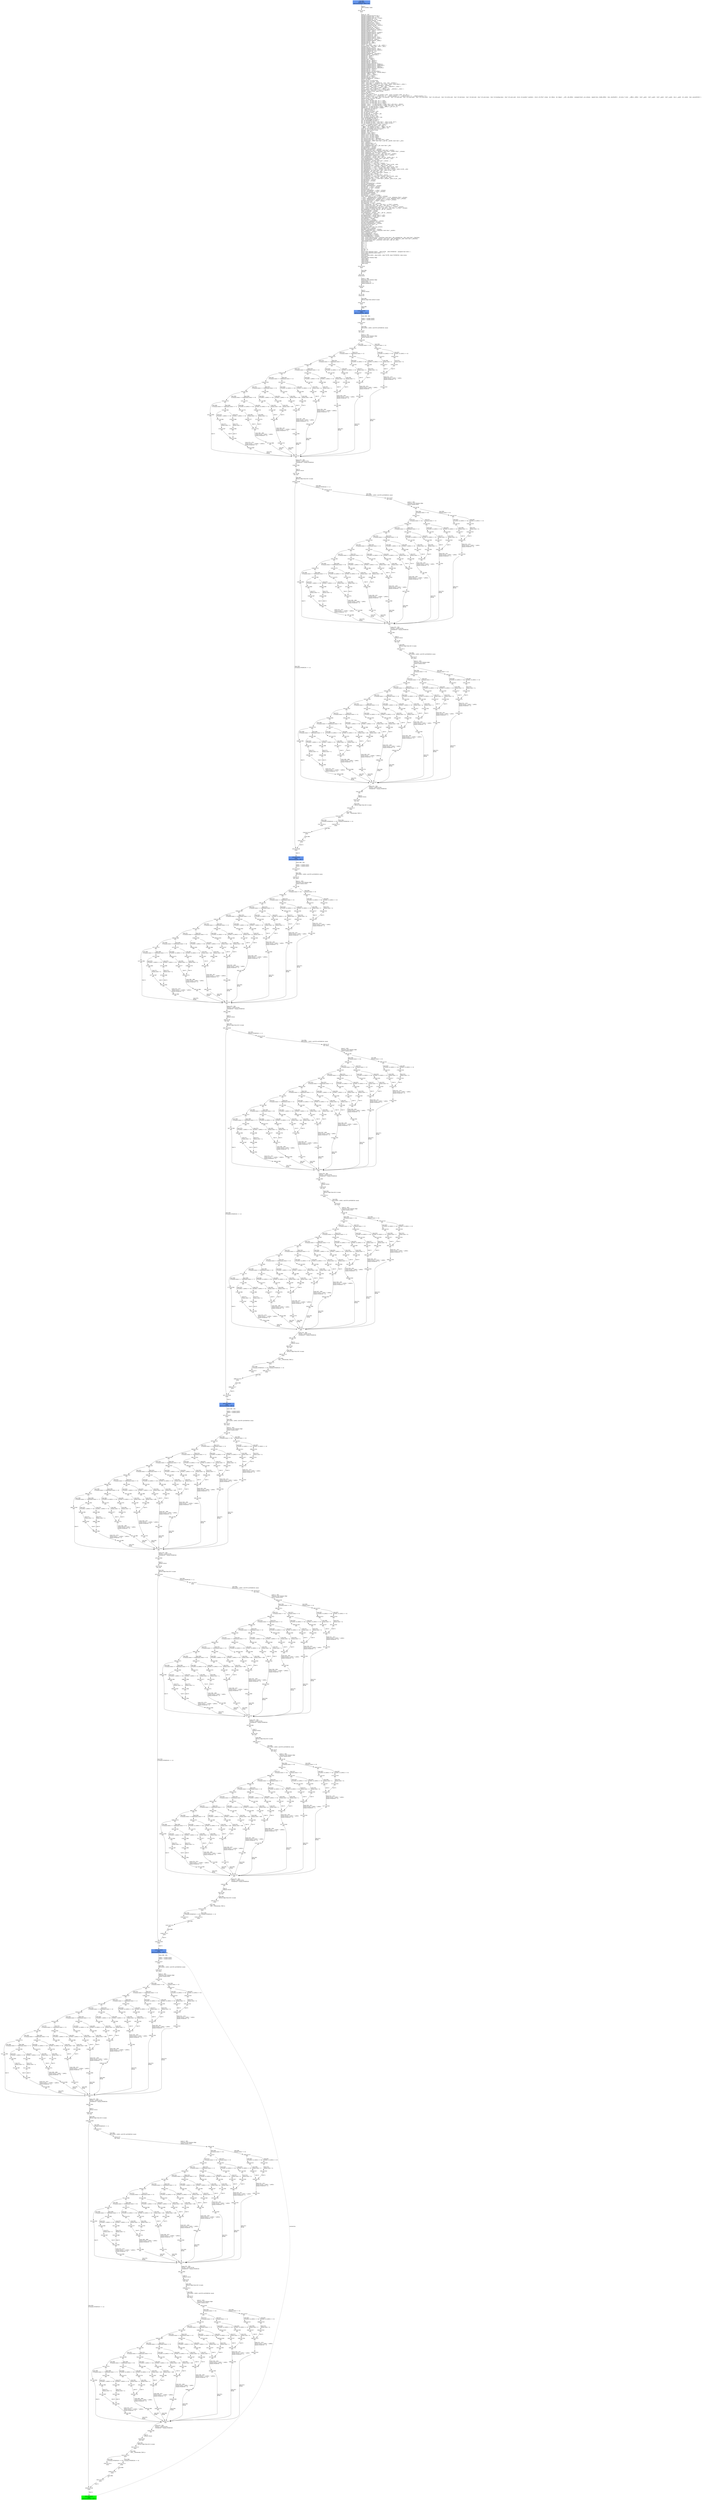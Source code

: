 digraph ARG {
node [style="filled" shape="box" color="white"]
0 [fillcolor="cornflowerblue" label="0 @ N95\nmain entry\nAbstractionState: ABS0: true\n" id="0"]
323 [label="323 @ N118\nmain\n" id="323"]
324 [label="324 @ N101\nmain\n" id="324"]
325 [label="325 @ N1\ninitial entry\n" id="325"]
326 [label="326 @ N5\ninitial\n" id="326"]
327 [label="327 @ N0\ninitial exit\n" id="327"]
328 [label="328 @ N102\nmain\n" id="328"]
2235 [fillcolor="cornflowerblue" label="2235 @ N103\nmain\nAbstractionState: ABS15\n" id="2235"]
2236 [label="2236 @ N107\nmain\n" id="2236"]
2237 [label="2237 @ N7\nb01 entry\n" id="2237"]
2238 [label="2238 @ N9\nb01\n" id="2238"]
2240 [label="2240 @ N13\nb01\n" id="2240"]
2242 [label="2242 @ N23\nb01\n" id="2242"]
2244 [label="2244 @ N33\nb01\n" id="2244"]
2246 [label="2246 @ N43\nb01\n" id="2246"]
2248 [label="2248 @ N53\nb01\n" id="2248"]
2250 [label="2250 @ N63\nb01\n" id="2250"]
2252 [label="2252 @ N73\nb01\n" id="2252"]
2254 [label="2254 @ N83\nb01\n" id="2254"]
2335 [label="2335 @ N10\nb01\n" id="2335"]
2336 [label="2336 @ N93\nb01\n" id="2336"]
2337 [label="2337 @ N6\nb01 exit\n" id="2337"]
2338 [label="2338 @ N108\nmain\n" id="2338"]
2552 [label="2552 @ N109\nmain\n" id="2552"]
2554 [fillcolor="cornflowerblue" label="2554 @ N103\nmain\nAbstractionState: ABS17\n" id="2554"]
2555 [label="2555 @ N107\nmain\n" id="2555"]
2556 [label="2556 @ N7\nb01 entry\n" id="2556"]
2557 [label="2557 @ N9\nb01\n" id="2557"]
2559 [label="2559 @ N13\nb01\n" id="2559"]
2561 [label="2561 @ N23\nb01\n" id="2561"]
2563 [label="2563 @ N33\nb01\n" id="2563"]
2565 [label="2565 @ N43\nb01\n" id="2565"]
2567 [label="2567 @ N53\nb01\n" id="2567"]
2569 [label="2569 @ N63\nb01\n" id="2569"]
2571 [label="2571 @ N73\nb01\n" id="2571"]
2573 [label="2573 @ N83\nb01\n" id="2573"]
2654 [label="2654 @ N10\nb01\n" id="2654"]
2655 [label="2655 @ N93\nb01\n" id="2655"]
2656 [label="2656 @ N6\nb01 exit\n" id="2656"]
2657 [label="2657 @ N108\nmain\n" id="2657"]
2871 [label="2871 @ N109\nmain\n" id="2871"]
2873 [fillcolor="cornflowerblue" label="2873 @ N103\nmain\nAbstractionState: ABS19\n" id="2873"]
2874 [label="2874 @ N107\nmain\n" id="2874"]
2875 [label="2875 @ N7\nb01 entry\n" id="2875"]
2876 [label="2876 @ N9\nb01\n" id="2876"]
2878 [label="2878 @ N13\nb01\n" id="2878"]
2880 [label="2880 @ N23\nb01\n" id="2880"]
2882 [label="2882 @ N33\nb01\n" id="2882"]
2884 [label="2884 @ N43\nb01\n" id="2884"]
2886 [label="2886 @ N53\nb01\n" id="2886"]
2888 [label="2888 @ N63\nb01\n" id="2888"]
2890 [label="2890 @ N73\nb01\n" id="2890"]
2892 [label="2892 @ N83\nb01\n" id="2892"]
2973 [label="2973 @ N10\nb01\n" id="2973"]
2974 [label="2974 @ N93\nb01\n" id="2974"]
2975 [label="2975 @ N6\nb01 exit\n" id="2975"]
2976 [label="2976 @ N108\nmain\n" id="2976"]
3190 [label="3190 @ N109\nmain\n" id="3190"]
3192 [fillcolor="cornflowerblue" label="3192 @ N103\nmain\nAbstractionState: ABS21\n" id="3192"]
3193 [label="3193 @ N107\nmain\n" id="3193"]
3194 [label="3194 @ N7\nb01 entry\n" id="3194"]
3195 [label="3195 @ N9\nb01\n" id="3195"]
3197 [label="3197 @ N13\nb01\n" id="3197"]
3199 [label="3199 @ N23\nb01\n" id="3199"]
3201 [label="3201 @ N33\nb01\n" id="3201"]
3203 [label="3203 @ N43\nb01\n" id="3203"]
3205 [label="3205 @ N53\nb01\n" id="3205"]
3207 [label="3207 @ N63\nb01\n" id="3207"]
3209 [label="3209 @ N73\nb01\n" id="3209"]
3211 [label="3211 @ N83\nb01\n" id="3211"]
3292 [label="3292 @ N10\nb01\n" id="3292"]
3293 [label="3293 @ N93\nb01\n" id="3293"]
3294 [label="3294 @ N6\nb01 exit\n" id="3294"]
3295 [label="3295 @ N108\nmain\n" id="3295"]
3509 [label="3509 @ N109\nmain\n" id="3509"]
3511 [fillcolor="green" label="3511 @ N103\nmain\nAbstractionState: ABS23\n" id="3511"]
3296 [label="3296 @ N110\nmain\n" id="3296"]
3298 [label="3298 @ N7\nb01 entry\n" id="3298"]
3299 [label="3299 @ N9\nb01\n" id="3299"]
3301 [label="3301 @ N13\nb01\n" id="3301"]
3303 [label="3303 @ N23\nb01\n" id="3303"]
3305 [label="3305 @ N33\nb01\n" id="3305"]
3307 [label="3307 @ N43\nb01\n" id="3307"]
3309 [label="3309 @ N53\nb01\n" id="3309"]
3311 [label="3311 @ N63\nb01\n" id="3311"]
3313 [label="3313 @ N73\nb01\n" id="3313"]
3315 [label="3315 @ N83\nb01\n" id="3315"]
3396 [label="3396 @ N10\nb01\n" id="3396"]
3397 [label="3397 @ N93\nb01\n" id="3397"]
3398 [label="3398 @ N6\nb01 exit\n" id="3398"]
3399 [label="3399 @ N111\nmain\n" id="3399"]
3400 [label="3400 @ N7\nb01 entry\n" id="3400"]
3401 [label="3401 @ N9\nb01\n" id="3401"]
3403 [label="3403 @ N13\nb01\n" id="3403"]
3405 [label="3405 @ N23\nb01\n" id="3405"]
3407 [label="3407 @ N33\nb01\n" id="3407"]
3409 [label="3409 @ N43\nb01\n" id="3409"]
3411 [label="3411 @ N53\nb01\n" id="3411"]
3413 [label="3413 @ N63\nb01\n" id="3413"]
3415 [label="3415 @ N73\nb01\n" id="3415"]
3417 [label="3417 @ N83\nb01\n" id="3417"]
3498 [label="3498 @ N10\nb01\n" id="3498"]
3499 [label="3499 @ N93\nb01\n" id="3499"]
3500 [label="3500 @ N6\nb01 exit\n" id="3500"]
3501 [label="3501 @ N112\nmain\n" id="3501"]
3502 [label="3502 @ N113\nmain\n" id="3502"]
3504 [label="3504 @ N115\nmain\n" id="3504"]
3503 [label="3503 @ N114\nmain\n" id="3503"]
3506 [label="3506 @ N116\nmain\n" id="3506"]
3507 [label="3507 @ N117\nmain\n" id="3507"]
3416 [label="3416 @ N82\nb01\n" id="3416"]
3420 [label="3420 @ N85\nb01\n" id="3420"]
3421 [label="3421 @ N87\nb01\n" id="3421"]
3425 [label="3425 @ N84\nb01\n" id="3425"]
3426 [label="3426 @ N90\nb01\n" id="3426"]
3419 [label="3419 @ N86\nb01\n" id="3419"]
3423 [label="3423 @ N88\nb01\n" id="3423"]
3414 [label="3414 @ N72\nb01\n" id="3414"]
3430 [label="3430 @ N75\nb01\n" id="3430"]
3431 [label="3431 @ N77\nb01\n" id="3431"]
3435 [label="3435 @ N74\nb01\n" id="3435"]
3436 [label="3436 @ N80\nb01\n" id="3436"]
3429 [label="3429 @ N76\nb01\n" id="3429"]
3433 [label="3433 @ N78\nb01\n" id="3433"]
3412 [label="3412 @ N62\nb01\n" id="3412"]
3440 [label="3440 @ N65\nb01\n" id="3440"]
3441 [label="3441 @ N67\nb01\n" id="3441"]
3445 [label="3445 @ N64\nb01\n" id="3445"]
3446 [label="3446 @ N70\nb01\n" id="3446"]
3439 [label="3439 @ N66\nb01\n" id="3439"]
3443 [label="3443 @ N68\nb01\n" id="3443"]
3410 [label="3410 @ N52\nb01\n" id="3410"]
3450 [label="3450 @ N55\nb01\n" id="3450"]
3451 [label="3451 @ N57\nb01\n" id="3451"]
3455 [label="3455 @ N54\nb01\n" id="3455"]
3456 [label="3456 @ N60\nb01\n" id="3456"]
3449 [label="3449 @ N56\nb01\n" id="3449"]
3453 [label="3453 @ N58\nb01\n" id="3453"]
3408 [label="3408 @ N42\nb01\n" id="3408"]
3460 [label="3460 @ N45\nb01\n" id="3460"]
3461 [label="3461 @ N47\nb01\n" id="3461"]
3465 [label="3465 @ N44\nb01\n" id="3465"]
3466 [label="3466 @ N50\nb01\n" id="3466"]
3459 [label="3459 @ N46\nb01\n" id="3459"]
3463 [label="3463 @ N48\nb01\n" id="3463"]
3406 [label="3406 @ N32\nb01\n" id="3406"]
3470 [label="3470 @ N35\nb01\n" id="3470"]
3471 [label="3471 @ N37\nb01\n" id="3471"]
3475 [label="3475 @ N34\nb01\n" id="3475"]
3476 [label="3476 @ N40\nb01\n" id="3476"]
3469 [label="3469 @ N36\nb01\n" id="3469"]
3473 [label="3473 @ N38\nb01\n" id="3473"]
3404 [label="3404 @ N22\nb01\n" id="3404"]
3480 [label="3480 @ N25\nb01\n" id="3480"]
3481 [label="3481 @ N27\nb01\n" id="3481"]
3485 [label="3485 @ N24\nb01\n" id="3485"]
3486 [label="3486 @ N30\nb01\n" id="3486"]
3479 [label="3479 @ N26\nb01\n" id="3479"]
3483 [label="3483 @ N28\nb01\n" id="3483"]
3402 [label="3402 @ N12\nb01\n" id="3402"]
3490 [label="3490 @ N15\nb01\n" id="3490"]
3491 [label="3491 @ N17\nb01\n" id="3491"]
3495 [label="3495 @ N14\nb01\n" id="3495"]
3496 [label="3496 @ N20\nb01\n" id="3496"]
3489 [label="3489 @ N16\nb01\n" id="3489"]
3493 [label="3493 @ N18\nb01\n" id="3493"]
3314 [label="3314 @ N82\nb01\n" id="3314"]
3318 [label="3318 @ N85\nb01\n" id="3318"]
3319 [label="3319 @ N87\nb01\n" id="3319"]
3323 [label="3323 @ N84\nb01\n" id="3323"]
3324 [label="3324 @ N90\nb01\n" id="3324"]
3317 [label="3317 @ N86\nb01\n" id="3317"]
3321 [label="3321 @ N88\nb01\n" id="3321"]
3312 [label="3312 @ N72\nb01\n" id="3312"]
3328 [label="3328 @ N75\nb01\n" id="3328"]
3329 [label="3329 @ N77\nb01\n" id="3329"]
3333 [label="3333 @ N74\nb01\n" id="3333"]
3334 [label="3334 @ N80\nb01\n" id="3334"]
3327 [label="3327 @ N76\nb01\n" id="3327"]
3331 [label="3331 @ N78\nb01\n" id="3331"]
3310 [label="3310 @ N62\nb01\n" id="3310"]
3338 [label="3338 @ N65\nb01\n" id="3338"]
3339 [label="3339 @ N67\nb01\n" id="3339"]
3343 [label="3343 @ N64\nb01\n" id="3343"]
3344 [label="3344 @ N70\nb01\n" id="3344"]
3337 [label="3337 @ N66\nb01\n" id="3337"]
3341 [label="3341 @ N68\nb01\n" id="3341"]
3308 [label="3308 @ N52\nb01\n" id="3308"]
3348 [label="3348 @ N55\nb01\n" id="3348"]
3349 [label="3349 @ N57\nb01\n" id="3349"]
3353 [label="3353 @ N54\nb01\n" id="3353"]
3354 [label="3354 @ N60\nb01\n" id="3354"]
3347 [label="3347 @ N56\nb01\n" id="3347"]
3351 [label="3351 @ N58\nb01\n" id="3351"]
3306 [label="3306 @ N42\nb01\n" id="3306"]
3358 [label="3358 @ N45\nb01\n" id="3358"]
3359 [label="3359 @ N47\nb01\n" id="3359"]
3363 [label="3363 @ N44\nb01\n" id="3363"]
3364 [label="3364 @ N50\nb01\n" id="3364"]
3357 [label="3357 @ N46\nb01\n" id="3357"]
3361 [label="3361 @ N48\nb01\n" id="3361"]
3304 [label="3304 @ N32\nb01\n" id="3304"]
3368 [label="3368 @ N35\nb01\n" id="3368"]
3369 [label="3369 @ N37\nb01\n" id="3369"]
3373 [label="3373 @ N34\nb01\n" id="3373"]
3374 [label="3374 @ N40\nb01\n" id="3374"]
3367 [label="3367 @ N36\nb01\n" id="3367"]
3371 [label="3371 @ N38\nb01\n" id="3371"]
3302 [label="3302 @ N22\nb01\n" id="3302"]
3378 [label="3378 @ N25\nb01\n" id="3378"]
3379 [label="3379 @ N27\nb01\n" id="3379"]
3383 [label="3383 @ N24\nb01\n" id="3383"]
3384 [label="3384 @ N30\nb01\n" id="3384"]
3377 [label="3377 @ N26\nb01\n" id="3377"]
3381 [label="3381 @ N28\nb01\n" id="3381"]
3300 [label="3300 @ N12\nb01\n" id="3300"]
3388 [label="3388 @ N15\nb01\n" id="3388"]
3389 [label="3389 @ N17\nb01\n" id="3389"]
3393 [label="3393 @ N14\nb01\n" id="3393"]
3394 [label="3394 @ N20\nb01\n" id="3394"]
3387 [label="3387 @ N16\nb01\n" id="3387"]
3391 [label="3391 @ N18\nb01\n" id="3391"]
3210 [label="3210 @ N82\nb01\n" id="3210"]
3214 [label="3214 @ N85\nb01\n" id="3214"]
3215 [label="3215 @ N87\nb01\n" id="3215"]
3219 [label="3219 @ N84\nb01\n" id="3219"]
3220 [label="3220 @ N90\nb01\n" id="3220"]
3213 [label="3213 @ N86\nb01\n" id="3213"]
3217 [label="3217 @ N88\nb01\n" id="3217"]
3208 [label="3208 @ N72\nb01\n" id="3208"]
3224 [label="3224 @ N75\nb01\n" id="3224"]
3225 [label="3225 @ N77\nb01\n" id="3225"]
3229 [label="3229 @ N74\nb01\n" id="3229"]
3230 [label="3230 @ N80\nb01\n" id="3230"]
3223 [label="3223 @ N76\nb01\n" id="3223"]
3227 [label="3227 @ N78\nb01\n" id="3227"]
3206 [label="3206 @ N62\nb01\n" id="3206"]
3234 [label="3234 @ N65\nb01\n" id="3234"]
3235 [label="3235 @ N67\nb01\n" id="3235"]
3239 [label="3239 @ N64\nb01\n" id="3239"]
3240 [label="3240 @ N70\nb01\n" id="3240"]
3233 [label="3233 @ N66\nb01\n" id="3233"]
3237 [label="3237 @ N68\nb01\n" id="3237"]
3204 [label="3204 @ N52\nb01\n" id="3204"]
3244 [label="3244 @ N55\nb01\n" id="3244"]
3245 [label="3245 @ N57\nb01\n" id="3245"]
3249 [label="3249 @ N54\nb01\n" id="3249"]
3250 [label="3250 @ N60\nb01\n" id="3250"]
3243 [label="3243 @ N56\nb01\n" id="3243"]
3247 [label="3247 @ N58\nb01\n" id="3247"]
3202 [label="3202 @ N42\nb01\n" id="3202"]
3254 [label="3254 @ N45\nb01\n" id="3254"]
3255 [label="3255 @ N47\nb01\n" id="3255"]
3259 [label="3259 @ N44\nb01\n" id="3259"]
3260 [label="3260 @ N50\nb01\n" id="3260"]
3253 [label="3253 @ N46\nb01\n" id="3253"]
3257 [label="3257 @ N48\nb01\n" id="3257"]
3200 [label="3200 @ N32\nb01\n" id="3200"]
3264 [label="3264 @ N35\nb01\n" id="3264"]
3265 [label="3265 @ N37\nb01\n" id="3265"]
3269 [label="3269 @ N34\nb01\n" id="3269"]
3270 [label="3270 @ N40\nb01\n" id="3270"]
3263 [label="3263 @ N36\nb01\n" id="3263"]
3267 [label="3267 @ N38\nb01\n" id="3267"]
3198 [label="3198 @ N22\nb01\n" id="3198"]
3274 [label="3274 @ N25\nb01\n" id="3274"]
3275 [label="3275 @ N27\nb01\n" id="3275"]
3279 [label="3279 @ N24\nb01\n" id="3279"]
3280 [label="3280 @ N30\nb01\n" id="3280"]
3273 [label="3273 @ N26\nb01\n" id="3273"]
3277 [label="3277 @ N28\nb01\n" id="3277"]
3196 [label="3196 @ N12\nb01\n" id="3196"]
3284 [label="3284 @ N15\nb01\n" id="3284"]
3285 [label="3285 @ N17\nb01\n" id="3285"]
3289 [label="3289 @ N14\nb01\n" id="3289"]
3290 [label="3290 @ N20\nb01\n" id="3290"]
3283 [label="3283 @ N16\nb01\n" id="3283"]
3287 [label="3287 @ N18\nb01\n" id="3287"]
2977 [label="2977 @ N110\nmain\n" id="2977"]
2979 [label="2979 @ N7\nb01 entry\n" id="2979"]
2980 [label="2980 @ N9\nb01\n" id="2980"]
2982 [label="2982 @ N13\nb01\n" id="2982"]
2984 [label="2984 @ N23\nb01\n" id="2984"]
2986 [label="2986 @ N33\nb01\n" id="2986"]
2988 [label="2988 @ N43\nb01\n" id="2988"]
2990 [label="2990 @ N53\nb01\n" id="2990"]
2992 [label="2992 @ N63\nb01\n" id="2992"]
2994 [label="2994 @ N73\nb01\n" id="2994"]
2996 [label="2996 @ N83\nb01\n" id="2996"]
3077 [label="3077 @ N10\nb01\n" id="3077"]
3078 [label="3078 @ N93\nb01\n" id="3078"]
3079 [label="3079 @ N6\nb01 exit\n" id="3079"]
3080 [label="3080 @ N111\nmain\n" id="3080"]
3081 [label="3081 @ N7\nb01 entry\n" id="3081"]
3082 [label="3082 @ N9\nb01\n" id="3082"]
3084 [label="3084 @ N13\nb01\n" id="3084"]
3086 [label="3086 @ N23\nb01\n" id="3086"]
3088 [label="3088 @ N33\nb01\n" id="3088"]
3090 [label="3090 @ N43\nb01\n" id="3090"]
3092 [label="3092 @ N53\nb01\n" id="3092"]
3094 [label="3094 @ N63\nb01\n" id="3094"]
3096 [label="3096 @ N73\nb01\n" id="3096"]
3098 [label="3098 @ N83\nb01\n" id="3098"]
3179 [label="3179 @ N10\nb01\n" id="3179"]
3180 [label="3180 @ N93\nb01\n" id="3180"]
3181 [label="3181 @ N6\nb01 exit\n" id="3181"]
3182 [label="3182 @ N112\nmain\n" id="3182"]
3183 [label="3183 @ N113\nmain\n" id="3183"]
3185 [label="3185 @ N115\nmain\n" id="3185"]
3184 [label="3184 @ N114\nmain\n" id="3184"]
3187 [label="3187 @ N116\nmain\n" id="3187"]
3188 [label="3188 @ N117\nmain\n" id="3188"]
3097 [label="3097 @ N82\nb01\n" id="3097"]
3101 [label="3101 @ N85\nb01\n" id="3101"]
3102 [label="3102 @ N87\nb01\n" id="3102"]
3106 [label="3106 @ N84\nb01\n" id="3106"]
3107 [label="3107 @ N90\nb01\n" id="3107"]
3100 [label="3100 @ N86\nb01\n" id="3100"]
3104 [label="3104 @ N88\nb01\n" id="3104"]
3095 [label="3095 @ N72\nb01\n" id="3095"]
3111 [label="3111 @ N75\nb01\n" id="3111"]
3112 [label="3112 @ N77\nb01\n" id="3112"]
3116 [label="3116 @ N74\nb01\n" id="3116"]
3117 [label="3117 @ N80\nb01\n" id="3117"]
3110 [label="3110 @ N76\nb01\n" id="3110"]
3114 [label="3114 @ N78\nb01\n" id="3114"]
3093 [label="3093 @ N62\nb01\n" id="3093"]
3121 [label="3121 @ N65\nb01\n" id="3121"]
3122 [label="3122 @ N67\nb01\n" id="3122"]
3126 [label="3126 @ N64\nb01\n" id="3126"]
3127 [label="3127 @ N70\nb01\n" id="3127"]
3120 [label="3120 @ N66\nb01\n" id="3120"]
3124 [label="3124 @ N68\nb01\n" id="3124"]
3091 [label="3091 @ N52\nb01\n" id="3091"]
3131 [label="3131 @ N55\nb01\n" id="3131"]
3132 [label="3132 @ N57\nb01\n" id="3132"]
3136 [label="3136 @ N54\nb01\n" id="3136"]
3137 [label="3137 @ N60\nb01\n" id="3137"]
3130 [label="3130 @ N56\nb01\n" id="3130"]
3134 [label="3134 @ N58\nb01\n" id="3134"]
3089 [label="3089 @ N42\nb01\n" id="3089"]
3141 [label="3141 @ N45\nb01\n" id="3141"]
3142 [label="3142 @ N47\nb01\n" id="3142"]
3146 [label="3146 @ N44\nb01\n" id="3146"]
3147 [label="3147 @ N50\nb01\n" id="3147"]
3140 [label="3140 @ N46\nb01\n" id="3140"]
3144 [label="3144 @ N48\nb01\n" id="3144"]
3087 [label="3087 @ N32\nb01\n" id="3087"]
3151 [label="3151 @ N35\nb01\n" id="3151"]
3152 [label="3152 @ N37\nb01\n" id="3152"]
3156 [label="3156 @ N34\nb01\n" id="3156"]
3157 [label="3157 @ N40\nb01\n" id="3157"]
3150 [label="3150 @ N36\nb01\n" id="3150"]
3154 [label="3154 @ N38\nb01\n" id="3154"]
3085 [label="3085 @ N22\nb01\n" id="3085"]
3161 [label="3161 @ N25\nb01\n" id="3161"]
3162 [label="3162 @ N27\nb01\n" id="3162"]
3166 [label="3166 @ N24\nb01\n" id="3166"]
3167 [label="3167 @ N30\nb01\n" id="3167"]
3160 [label="3160 @ N26\nb01\n" id="3160"]
3164 [label="3164 @ N28\nb01\n" id="3164"]
3083 [label="3083 @ N12\nb01\n" id="3083"]
3171 [label="3171 @ N15\nb01\n" id="3171"]
3172 [label="3172 @ N17\nb01\n" id="3172"]
3176 [label="3176 @ N14\nb01\n" id="3176"]
3177 [label="3177 @ N20\nb01\n" id="3177"]
3170 [label="3170 @ N16\nb01\n" id="3170"]
3174 [label="3174 @ N18\nb01\n" id="3174"]
2995 [label="2995 @ N82\nb01\n" id="2995"]
2999 [label="2999 @ N85\nb01\n" id="2999"]
3000 [label="3000 @ N87\nb01\n" id="3000"]
3004 [label="3004 @ N84\nb01\n" id="3004"]
3005 [label="3005 @ N90\nb01\n" id="3005"]
2998 [label="2998 @ N86\nb01\n" id="2998"]
3002 [label="3002 @ N88\nb01\n" id="3002"]
2993 [label="2993 @ N72\nb01\n" id="2993"]
3009 [label="3009 @ N75\nb01\n" id="3009"]
3010 [label="3010 @ N77\nb01\n" id="3010"]
3014 [label="3014 @ N74\nb01\n" id="3014"]
3015 [label="3015 @ N80\nb01\n" id="3015"]
3008 [label="3008 @ N76\nb01\n" id="3008"]
3012 [label="3012 @ N78\nb01\n" id="3012"]
2991 [label="2991 @ N62\nb01\n" id="2991"]
3019 [label="3019 @ N65\nb01\n" id="3019"]
3020 [label="3020 @ N67\nb01\n" id="3020"]
3024 [label="3024 @ N64\nb01\n" id="3024"]
3025 [label="3025 @ N70\nb01\n" id="3025"]
3018 [label="3018 @ N66\nb01\n" id="3018"]
3022 [label="3022 @ N68\nb01\n" id="3022"]
2989 [label="2989 @ N52\nb01\n" id="2989"]
3029 [label="3029 @ N55\nb01\n" id="3029"]
3030 [label="3030 @ N57\nb01\n" id="3030"]
3034 [label="3034 @ N54\nb01\n" id="3034"]
3035 [label="3035 @ N60\nb01\n" id="3035"]
3028 [label="3028 @ N56\nb01\n" id="3028"]
3032 [label="3032 @ N58\nb01\n" id="3032"]
2987 [label="2987 @ N42\nb01\n" id="2987"]
3039 [label="3039 @ N45\nb01\n" id="3039"]
3040 [label="3040 @ N47\nb01\n" id="3040"]
3044 [label="3044 @ N44\nb01\n" id="3044"]
3045 [label="3045 @ N50\nb01\n" id="3045"]
3038 [label="3038 @ N46\nb01\n" id="3038"]
3042 [label="3042 @ N48\nb01\n" id="3042"]
2985 [label="2985 @ N32\nb01\n" id="2985"]
3049 [label="3049 @ N35\nb01\n" id="3049"]
3050 [label="3050 @ N37\nb01\n" id="3050"]
3054 [label="3054 @ N34\nb01\n" id="3054"]
3055 [label="3055 @ N40\nb01\n" id="3055"]
3048 [label="3048 @ N36\nb01\n" id="3048"]
3052 [label="3052 @ N38\nb01\n" id="3052"]
2983 [label="2983 @ N22\nb01\n" id="2983"]
3059 [label="3059 @ N25\nb01\n" id="3059"]
3060 [label="3060 @ N27\nb01\n" id="3060"]
3064 [label="3064 @ N24\nb01\n" id="3064"]
3065 [label="3065 @ N30\nb01\n" id="3065"]
3058 [label="3058 @ N26\nb01\n" id="3058"]
3062 [label="3062 @ N28\nb01\n" id="3062"]
2981 [label="2981 @ N12\nb01\n" id="2981"]
3069 [label="3069 @ N15\nb01\n" id="3069"]
3070 [label="3070 @ N17\nb01\n" id="3070"]
3074 [label="3074 @ N14\nb01\n" id="3074"]
3075 [label="3075 @ N20\nb01\n" id="3075"]
3068 [label="3068 @ N16\nb01\n" id="3068"]
3072 [label="3072 @ N18\nb01\n" id="3072"]
2891 [label="2891 @ N82\nb01\n" id="2891"]
2895 [label="2895 @ N85\nb01\n" id="2895"]
2896 [label="2896 @ N87\nb01\n" id="2896"]
2900 [label="2900 @ N84\nb01\n" id="2900"]
2901 [label="2901 @ N90\nb01\n" id="2901"]
2894 [label="2894 @ N86\nb01\n" id="2894"]
2898 [label="2898 @ N88\nb01\n" id="2898"]
2889 [label="2889 @ N72\nb01\n" id="2889"]
2905 [label="2905 @ N75\nb01\n" id="2905"]
2906 [label="2906 @ N77\nb01\n" id="2906"]
2910 [label="2910 @ N74\nb01\n" id="2910"]
2911 [label="2911 @ N80\nb01\n" id="2911"]
2904 [label="2904 @ N76\nb01\n" id="2904"]
2908 [label="2908 @ N78\nb01\n" id="2908"]
2887 [label="2887 @ N62\nb01\n" id="2887"]
2915 [label="2915 @ N65\nb01\n" id="2915"]
2916 [label="2916 @ N67\nb01\n" id="2916"]
2920 [label="2920 @ N64\nb01\n" id="2920"]
2921 [label="2921 @ N70\nb01\n" id="2921"]
2914 [label="2914 @ N66\nb01\n" id="2914"]
2918 [label="2918 @ N68\nb01\n" id="2918"]
2885 [label="2885 @ N52\nb01\n" id="2885"]
2925 [label="2925 @ N55\nb01\n" id="2925"]
2926 [label="2926 @ N57\nb01\n" id="2926"]
2930 [label="2930 @ N54\nb01\n" id="2930"]
2931 [label="2931 @ N60\nb01\n" id="2931"]
2924 [label="2924 @ N56\nb01\n" id="2924"]
2928 [label="2928 @ N58\nb01\n" id="2928"]
2883 [label="2883 @ N42\nb01\n" id="2883"]
2935 [label="2935 @ N45\nb01\n" id="2935"]
2936 [label="2936 @ N47\nb01\n" id="2936"]
2940 [label="2940 @ N44\nb01\n" id="2940"]
2941 [label="2941 @ N50\nb01\n" id="2941"]
2934 [label="2934 @ N46\nb01\n" id="2934"]
2938 [label="2938 @ N48\nb01\n" id="2938"]
2881 [label="2881 @ N32\nb01\n" id="2881"]
2945 [label="2945 @ N35\nb01\n" id="2945"]
2946 [label="2946 @ N37\nb01\n" id="2946"]
2950 [label="2950 @ N34\nb01\n" id="2950"]
2951 [label="2951 @ N40\nb01\n" id="2951"]
2944 [label="2944 @ N36\nb01\n" id="2944"]
2948 [label="2948 @ N38\nb01\n" id="2948"]
2879 [label="2879 @ N22\nb01\n" id="2879"]
2955 [label="2955 @ N25\nb01\n" id="2955"]
2956 [label="2956 @ N27\nb01\n" id="2956"]
2960 [label="2960 @ N24\nb01\n" id="2960"]
2961 [label="2961 @ N30\nb01\n" id="2961"]
2954 [label="2954 @ N26\nb01\n" id="2954"]
2958 [label="2958 @ N28\nb01\n" id="2958"]
2877 [label="2877 @ N12\nb01\n" id="2877"]
2965 [label="2965 @ N15\nb01\n" id="2965"]
2966 [label="2966 @ N17\nb01\n" id="2966"]
2970 [label="2970 @ N14\nb01\n" id="2970"]
2971 [label="2971 @ N20\nb01\n" id="2971"]
2964 [label="2964 @ N16\nb01\n" id="2964"]
2968 [label="2968 @ N18\nb01\n" id="2968"]
2658 [label="2658 @ N110\nmain\n" id="2658"]
2660 [label="2660 @ N7\nb01 entry\n" id="2660"]
2661 [label="2661 @ N9\nb01\n" id="2661"]
2663 [label="2663 @ N13\nb01\n" id="2663"]
2665 [label="2665 @ N23\nb01\n" id="2665"]
2667 [label="2667 @ N33\nb01\n" id="2667"]
2669 [label="2669 @ N43\nb01\n" id="2669"]
2671 [label="2671 @ N53\nb01\n" id="2671"]
2673 [label="2673 @ N63\nb01\n" id="2673"]
2675 [label="2675 @ N73\nb01\n" id="2675"]
2677 [label="2677 @ N83\nb01\n" id="2677"]
2758 [label="2758 @ N10\nb01\n" id="2758"]
2759 [label="2759 @ N93\nb01\n" id="2759"]
2760 [label="2760 @ N6\nb01 exit\n" id="2760"]
2761 [label="2761 @ N111\nmain\n" id="2761"]
2762 [label="2762 @ N7\nb01 entry\n" id="2762"]
2763 [label="2763 @ N9\nb01\n" id="2763"]
2765 [label="2765 @ N13\nb01\n" id="2765"]
2767 [label="2767 @ N23\nb01\n" id="2767"]
2769 [label="2769 @ N33\nb01\n" id="2769"]
2771 [label="2771 @ N43\nb01\n" id="2771"]
2773 [label="2773 @ N53\nb01\n" id="2773"]
2775 [label="2775 @ N63\nb01\n" id="2775"]
2777 [label="2777 @ N73\nb01\n" id="2777"]
2779 [label="2779 @ N83\nb01\n" id="2779"]
2860 [label="2860 @ N10\nb01\n" id="2860"]
2861 [label="2861 @ N93\nb01\n" id="2861"]
2862 [label="2862 @ N6\nb01 exit\n" id="2862"]
2863 [label="2863 @ N112\nmain\n" id="2863"]
2864 [label="2864 @ N113\nmain\n" id="2864"]
2866 [label="2866 @ N115\nmain\n" id="2866"]
2865 [label="2865 @ N114\nmain\n" id="2865"]
2868 [label="2868 @ N116\nmain\n" id="2868"]
2869 [label="2869 @ N117\nmain\n" id="2869"]
2778 [label="2778 @ N82\nb01\n" id="2778"]
2782 [label="2782 @ N85\nb01\n" id="2782"]
2783 [label="2783 @ N87\nb01\n" id="2783"]
2787 [label="2787 @ N84\nb01\n" id="2787"]
2788 [label="2788 @ N90\nb01\n" id="2788"]
2781 [label="2781 @ N86\nb01\n" id="2781"]
2785 [label="2785 @ N88\nb01\n" id="2785"]
2776 [label="2776 @ N72\nb01\n" id="2776"]
2792 [label="2792 @ N75\nb01\n" id="2792"]
2793 [label="2793 @ N77\nb01\n" id="2793"]
2797 [label="2797 @ N74\nb01\n" id="2797"]
2798 [label="2798 @ N80\nb01\n" id="2798"]
2791 [label="2791 @ N76\nb01\n" id="2791"]
2795 [label="2795 @ N78\nb01\n" id="2795"]
2774 [label="2774 @ N62\nb01\n" id="2774"]
2802 [label="2802 @ N65\nb01\n" id="2802"]
2803 [label="2803 @ N67\nb01\n" id="2803"]
2807 [label="2807 @ N64\nb01\n" id="2807"]
2808 [label="2808 @ N70\nb01\n" id="2808"]
2801 [label="2801 @ N66\nb01\n" id="2801"]
2805 [label="2805 @ N68\nb01\n" id="2805"]
2772 [label="2772 @ N52\nb01\n" id="2772"]
2812 [label="2812 @ N55\nb01\n" id="2812"]
2813 [label="2813 @ N57\nb01\n" id="2813"]
2817 [label="2817 @ N54\nb01\n" id="2817"]
2818 [label="2818 @ N60\nb01\n" id="2818"]
2811 [label="2811 @ N56\nb01\n" id="2811"]
2815 [label="2815 @ N58\nb01\n" id="2815"]
2770 [label="2770 @ N42\nb01\n" id="2770"]
2822 [label="2822 @ N45\nb01\n" id="2822"]
2823 [label="2823 @ N47\nb01\n" id="2823"]
2827 [label="2827 @ N44\nb01\n" id="2827"]
2828 [label="2828 @ N50\nb01\n" id="2828"]
2821 [label="2821 @ N46\nb01\n" id="2821"]
2825 [label="2825 @ N48\nb01\n" id="2825"]
2768 [label="2768 @ N32\nb01\n" id="2768"]
2832 [label="2832 @ N35\nb01\n" id="2832"]
2833 [label="2833 @ N37\nb01\n" id="2833"]
2837 [label="2837 @ N34\nb01\n" id="2837"]
2838 [label="2838 @ N40\nb01\n" id="2838"]
2831 [label="2831 @ N36\nb01\n" id="2831"]
2835 [label="2835 @ N38\nb01\n" id="2835"]
2766 [label="2766 @ N22\nb01\n" id="2766"]
2842 [label="2842 @ N25\nb01\n" id="2842"]
2843 [label="2843 @ N27\nb01\n" id="2843"]
2847 [label="2847 @ N24\nb01\n" id="2847"]
2848 [label="2848 @ N30\nb01\n" id="2848"]
2841 [label="2841 @ N26\nb01\n" id="2841"]
2845 [label="2845 @ N28\nb01\n" id="2845"]
2764 [label="2764 @ N12\nb01\n" id="2764"]
2852 [label="2852 @ N15\nb01\n" id="2852"]
2853 [label="2853 @ N17\nb01\n" id="2853"]
2857 [label="2857 @ N14\nb01\n" id="2857"]
2858 [label="2858 @ N20\nb01\n" id="2858"]
2851 [label="2851 @ N16\nb01\n" id="2851"]
2855 [label="2855 @ N18\nb01\n" id="2855"]
2676 [label="2676 @ N82\nb01\n" id="2676"]
2680 [label="2680 @ N85\nb01\n" id="2680"]
2681 [label="2681 @ N87\nb01\n" id="2681"]
2685 [label="2685 @ N84\nb01\n" id="2685"]
2686 [label="2686 @ N90\nb01\n" id="2686"]
2679 [label="2679 @ N86\nb01\n" id="2679"]
2683 [label="2683 @ N88\nb01\n" id="2683"]
2674 [label="2674 @ N72\nb01\n" id="2674"]
2690 [label="2690 @ N75\nb01\n" id="2690"]
2691 [label="2691 @ N77\nb01\n" id="2691"]
2695 [label="2695 @ N74\nb01\n" id="2695"]
2696 [label="2696 @ N80\nb01\n" id="2696"]
2689 [label="2689 @ N76\nb01\n" id="2689"]
2693 [label="2693 @ N78\nb01\n" id="2693"]
2672 [label="2672 @ N62\nb01\n" id="2672"]
2700 [label="2700 @ N65\nb01\n" id="2700"]
2701 [label="2701 @ N67\nb01\n" id="2701"]
2705 [label="2705 @ N64\nb01\n" id="2705"]
2706 [label="2706 @ N70\nb01\n" id="2706"]
2699 [label="2699 @ N66\nb01\n" id="2699"]
2703 [label="2703 @ N68\nb01\n" id="2703"]
2670 [label="2670 @ N52\nb01\n" id="2670"]
2710 [label="2710 @ N55\nb01\n" id="2710"]
2711 [label="2711 @ N57\nb01\n" id="2711"]
2715 [label="2715 @ N54\nb01\n" id="2715"]
2716 [label="2716 @ N60\nb01\n" id="2716"]
2709 [label="2709 @ N56\nb01\n" id="2709"]
2713 [label="2713 @ N58\nb01\n" id="2713"]
2668 [label="2668 @ N42\nb01\n" id="2668"]
2720 [label="2720 @ N45\nb01\n" id="2720"]
2721 [label="2721 @ N47\nb01\n" id="2721"]
2725 [label="2725 @ N44\nb01\n" id="2725"]
2726 [label="2726 @ N50\nb01\n" id="2726"]
2719 [label="2719 @ N46\nb01\n" id="2719"]
2723 [label="2723 @ N48\nb01\n" id="2723"]
2666 [label="2666 @ N32\nb01\n" id="2666"]
2730 [label="2730 @ N35\nb01\n" id="2730"]
2731 [label="2731 @ N37\nb01\n" id="2731"]
2735 [label="2735 @ N34\nb01\n" id="2735"]
2736 [label="2736 @ N40\nb01\n" id="2736"]
2729 [label="2729 @ N36\nb01\n" id="2729"]
2733 [label="2733 @ N38\nb01\n" id="2733"]
2664 [label="2664 @ N22\nb01\n" id="2664"]
2740 [label="2740 @ N25\nb01\n" id="2740"]
2741 [label="2741 @ N27\nb01\n" id="2741"]
2745 [label="2745 @ N24\nb01\n" id="2745"]
2746 [label="2746 @ N30\nb01\n" id="2746"]
2739 [label="2739 @ N26\nb01\n" id="2739"]
2743 [label="2743 @ N28\nb01\n" id="2743"]
2662 [label="2662 @ N12\nb01\n" id="2662"]
2750 [label="2750 @ N15\nb01\n" id="2750"]
2751 [label="2751 @ N17\nb01\n" id="2751"]
2755 [label="2755 @ N14\nb01\n" id="2755"]
2756 [label="2756 @ N20\nb01\n" id="2756"]
2749 [label="2749 @ N16\nb01\n" id="2749"]
2753 [label="2753 @ N18\nb01\n" id="2753"]
2572 [label="2572 @ N82\nb01\n" id="2572"]
2576 [label="2576 @ N85\nb01\n" id="2576"]
2577 [label="2577 @ N87\nb01\n" id="2577"]
2581 [label="2581 @ N84\nb01\n" id="2581"]
2582 [label="2582 @ N90\nb01\n" id="2582"]
2575 [label="2575 @ N86\nb01\n" id="2575"]
2579 [label="2579 @ N88\nb01\n" id="2579"]
2570 [label="2570 @ N72\nb01\n" id="2570"]
2586 [label="2586 @ N75\nb01\n" id="2586"]
2587 [label="2587 @ N77\nb01\n" id="2587"]
2591 [label="2591 @ N74\nb01\n" id="2591"]
2592 [label="2592 @ N80\nb01\n" id="2592"]
2585 [label="2585 @ N76\nb01\n" id="2585"]
2589 [label="2589 @ N78\nb01\n" id="2589"]
2568 [label="2568 @ N62\nb01\n" id="2568"]
2596 [label="2596 @ N65\nb01\n" id="2596"]
2597 [label="2597 @ N67\nb01\n" id="2597"]
2601 [label="2601 @ N64\nb01\n" id="2601"]
2602 [label="2602 @ N70\nb01\n" id="2602"]
2595 [label="2595 @ N66\nb01\n" id="2595"]
2599 [label="2599 @ N68\nb01\n" id="2599"]
2566 [label="2566 @ N52\nb01\n" id="2566"]
2606 [label="2606 @ N55\nb01\n" id="2606"]
2607 [label="2607 @ N57\nb01\n" id="2607"]
2611 [label="2611 @ N54\nb01\n" id="2611"]
2612 [label="2612 @ N60\nb01\n" id="2612"]
2605 [label="2605 @ N56\nb01\n" id="2605"]
2609 [label="2609 @ N58\nb01\n" id="2609"]
2564 [label="2564 @ N42\nb01\n" id="2564"]
2616 [label="2616 @ N45\nb01\n" id="2616"]
2617 [label="2617 @ N47\nb01\n" id="2617"]
2621 [label="2621 @ N44\nb01\n" id="2621"]
2622 [label="2622 @ N50\nb01\n" id="2622"]
2615 [label="2615 @ N46\nb01\n" id="2615"]
2619 [label="2619 @ N48\nb01\n" id="2619"]
2562 [label="2562 @ N32\nb01\n" id="2562"]
2626 [label="2626 @ N35\nb01\n" id="2626"]
2627 [label="2627 @ N37\nb01\n" id="2627"]
2631 [label="2631 @ N34\nb01\n" id="2631"]
2632 [label="2632 @ N40\nb01\n" id="2632"]
2625 [label="2625 @ N36\nb01\n" id="2625"]
2629 [label="2629 @ N38\nb01\n" id="2629"]
2560 [label="2560 @ N22\nb01\n" id="2560"]
2636 [label="2636 @ N25\nb01\n" id="2636"]
2637 [label="2637 @ N27\nb01\n" id="2637"]
2641 [label="2641 @ N24\nb01\n" id="2641"]
2642 [label="2642 @ N30\nb01\n" id="2642"]
2635 [label="2635 @ N26\nb01\n" id="2635"]
2639 [label="2639 @ N28\nb01\n" id="2639"]
2558 [label="2558 @ N12\nb01\n" id="2558"]
2646 [label="2646 @ N15\nb01\n" id="2646"]
2647 [label="2647 @ N17\nb01\n" id="2647"]
2651 [label="2651 @ N14\nb01\n" id="2651"]
2652 [label="2652 @ N20\nb01\n" id="2652"]
2645 [label="2645 @ N16\nb01\n" id="2645"]
2649 [label="2649 @ N18\nb01\n" id="2649"]
2339 [label="2339 @ N110\nmain\n" id="2339"]
2341 [label="2341 @ N7\nb01 entry\n" id="2341"]
2342 [label="2342 @ N9\nb01\n" id="2342"]
2344 [label="2344 @ N13\nb01\n" id="2344"]
2346 [label="2346 @ N23\nb01\n" id="2346"]
2348 [label="2348 @ N33\nb01\n" id="2348"]
2350 [label="2350 @ N43\nb01\n" id="2350"]
2352 [label="2352 @ N53\nb01\n" id="2352"]
2354 [label="2354 @ N63\nb01\n" id="2354"]
2356 [label="2356 @ N73\nb01\n" id="2356"]
2358 [label="2358 @ N83\nb01\n" id="2358"]
2439 [label="2439 @ N10\nb01\n" id="2439"]
2440 [label="2440 @ N93\nb01\n" id="2440"]
2441 [label="2441 @ N6\nb01 exit\n" id="2441"]
2442 [label="2442 @ N111\nmain\n" id="2442"]
2443 [label="2443 @ N7\nb01 entry\n" id="2443"]
2444 [label="2444 @ N9\nb01\n" id="2444"]
2446 [label="2446 @ N13\nb01\n" id="2446"]
2448 [label="2448 @ N23\nb01\n" id="2448"]
2450 [label="2450 @ N33\nb01\n" id="2450"]
2452 [label="2452 @ N43\nb01\n" id="2452"]
2454 [label="2454 @ N53\nb01\n" id="2454"]
2456 [label="2456 @ N63\nb01\n" id="2456"]
2458 [label="2458 @ N73\nb01\n" id="2458"]
2460 [label="2460 @ N83\nb01\n" id="2460"]
2541 [label="2541 @ N10\nb01\n" id="2541"]
2542 [label="2542 @ N93\nb01\n" id="2542"]
2543 [label="2543 @ N6\nb01 exit\n" id="2543"]
2544 [label="2544 @ N112\nmain\n" id="2544"]
2545 [label="2545 @ N113\nmain\n" id="2545"]
2547 [label="2547 @ N115\nmain\n" id="2547"]
2546 [label="2546 @ N114\nmain\n" id="2546"]
2549 [label="2549 @ N116\nmain\n" id="2549"]
2550 [label="2550 @ N117\nmain\n" id="2550"]
2459 [label="2459 @ N82\nb01\n" id="2459"]
2463 [label="2463 @ N85\nb01\n" id="2463"]
2464 [label="2464 @ N87\nb01\n" id="2464"]
2468 [label="2468 @ N84\nb01\n" id="2468"]
2469 [label="2469 @ N90\nb01\n" id="2469"]
2462 [label="2462 @ N86\nb01\n" id="2462"]
2466 [label="2466 @ N88\nb01\n" id="2466"]
2457 [label="2457 @ N72\nb01\n" id="2457"]
2473 [label="2473 @ N75\nb01\n" id="2473"]
2474 [label="2474 @ N77\nb01\n" id="2474"]
2478 [label="2478 @ N74\nb01\n" id="2478"]
2479 [label="2479 @ N80\nb01\n" id="2479"]
2472 [label="2472 @ N76\nb01\n" id="2472"]
2476 [label="2476 @ N78\nb01\n" id="2476"]
2455 [label="2455 @ N62\nb01\n" id="2455"]
2483 [label="2483 @ N65\nb01\n" id="2483"]
2484 [label="2484 @ N67\nb01\n" id="2484"]
2488 [label="2488 @ N64\nb01\n" id="2488"]
2489 [label="2489 @ N70\nb01\n" id="2489"]
2482 [label="2482 @ N66\nb01\n" id="2482"]
2486 [label="2486 @ N68\nb01\n" id="2486"]
2453 [label="2453 @ N52\nb01\n" id="2453"]
2493 [label="2493 @ N55\nb01\n" id="2493"]
2494 [label="2494 @ N57\nb01\n" id="2494"]
2498 [label="2498 @ N54\nb01\n" id="2498"]
2499 [label="2499 @ N60\nb01\n" id="2499"]
2492 [label="2492 @ N56\nb01\n" id="2492"]
2496 [label="2496 @ N58\nb01\n" id="2496"]
2451 [label="2451 @ N42\nb01\n" id="2451"]
2503 [label="2503 @ N45\nb01\n" id="2503"]
2504 [label="2504 @ N47\nb01\n" id="2504"]
2508 [label="2508 @ N44\nb01\n" id="2508"]
2509 [label="2509 @ N50\nb01\n" id="2509"]
2502 [label="2502 @ N46\nb01\n" id="2502"]
2506 [label="2506 @ N48\nb01\n" id="2506"]
2449 [label="2449 @ N32\nb01\n" id="2449"]
2513 [label="2513 @ N35\nb01\n" id="2513"]
2514 [label="2514 @ N37\nb01\n" id="2514"]
2518 [label="2518 @ N34\nb01\n" id="2518"]
2519 [label="2519 @ N40\nb01\n" id="2519"]
2512 [label="2512 @ N36\nb01\n" id="2512"]
2516 [label="2516 @ N38\nb01\n" id="2516"]
2447 [label="2447 @ N22\nb01\n" id="2447"]
2523 [label="2523 @ N25\nb01\n" id="2523"]
2524 [label="2524 @ N27\nb01\n" id="2524"]
2528 [label="2528 @ N24\nb01\n" id="2528"]
2529 [label="2529 @ N30\nb01\n" id="2529"]
2522 [label="2522 @ N26\nb01\n" id="2522"]
2526 [label="2526 @ N28\nb01\n" id="2526"]
2445 [label="2445 @ N12\nb01\n" id="2445"]
2533 [label="2533 @ N15\nb01\n" id="2533"]
2534 [label="2534 @ N17\nb01\n" id="2534"]
2538 [label="2538 @ N14\nb01\n" id="2538"]
2539 [label="2539 @ N20\nb01\n" id="2539"]
2532 [label="2532 @ N16\nb01\n" id="2532"]
2536 [label="2536 @ N18\nb01\n" id="2536"]
2357 [label="2357 @ N82\nb01\n" id="2357"]
2361 [label="2361 @ N85\nb01\n" id="2361"]
2362 [label="2362 @ N87\nb01\n" id="2362"]
2366 [label="2366 @ N84\nb01\n" id="2366"]
2367 [label="2367 @ N90\nb01\n" id="2367"]
2360 [label="2360 @ N86\nb01\n" id="2360"]
2364 [label="2364 @ N88\nb01\n" id="2364"]
2355 [label="2355 @ N72\nb01\n" id="2355"]
2371 [label="2371 @ N75\nb01\n" id="2371"]
2372 [label="2372 @ N77\nb01\n" id="2372"]
2376 [label="2376 @ N74\nb01\n" id="2376"]
2377 [label="2377 @ N80\nb01\n" id="2377"]
2370 [label="2370 @ N76\nb01\n" id="2370"]
2374 [label="2374 @ N78\nb01\n" id="2374"]
2353 [label="2353 @ N62\nb01\n" id="2353"]
2381 [label="2381 @ N65\nb01\n" id="2381"]
2382 [label="2382 @ N67\nb01\n" id="2382"]
2386 [label="2386 @ N64\nb01\n" id="2386"]
2387 [label="2387 @ N70\nb01\n" id="2387"]
2380 [label="2380 @ N66\nb01\n" id="2380"]
2384 [label="2384 @ N68\nb01\n" id="2384"]
2351 [label="2351 @ N52\nb01\n" id="2351"]
2391 [label="2391 @ N55\nb01\n" id="2391"]
2392 [label="2392 @ N57\nb01\n" id="2392"]
2396 [label="2396 @ N54\nb01\n" id="2396"]
2397 [label="2397 @ N60\nb01\n" id="2397"]
2390 [label="2390 @ N56\nb01\n" id="2390"]
2394 [label="2394 @ N58\nb01\n" id="2394"]
2349 [label="2349 @ N42\nb01\n" id="2349"]
2401 [label="2401 @ N45\nb01\n" id="2401"]
2402 [label="2402 @ N47\nb01\n" id="2402"]
2406 [label="2406 @ N44\nb01\n" id="2406"]
2407 [label="2407 @ N50\nb01\n" id="2407"]
2400 [label="2400 @ N46\nb01\n" id="2400"]
2404 [label="2404 @ N48\nb01\n" id="2404"]
2347 [label="2347 @ N32\nb01\n" id="2347"]
2411 [label="2411 @ N35\nb01\n" id="2411"]
2412 [label="2412 @ N37\nb01\n" id="2412"]
2416 [label="2416 @ N34\nb01\n" id="2416"]
2417 [label="2417 @ N40\nb01\n" id="2417"]
2410 [label="2410 @ N36\nb01\n" id="2410"]
2414 [label="2414 @ N38\nb01\n" id="2414"]
2345 [label="2345 @ N22\nb01\n" id="2345"]
2421 [label="2421 @ N25\nb01\n" id="2421"]
2422 [label="2422 @ N27\nb01\n" id="2422"]
2426 [label="2426 @ N24\nb01\n" id="2426"]
2427 [label="2427 @ N30\nb01\n" id="2427"]
2420 [label="2420 @ N26\nb01\n" id="2420"]
2424 [label="2424 @ N28\nb01\n" id="2424"]
2343 [label="2343 @ N12\nb01\n" id="2343"]
2431 [label="2431 @ N15\nb01\n" id="2431"]
2432 [label="2432 @ N17\nb01\n" id="2432"]
2436 [label="2436 @ N14\nb01\n" id="2436"]
2437 [label="2437 @ N20\nb01\n" id="2437"]
2430 [label="2430 @ N16\nb01\n" id="2430"]
2434 [label="2434 @ N18\nb01\n" id="2434"]
2253 [label="2253 @ N82\nb01\n" id="2253"]
2257 [label="2257 @ N85\nb01\n" id="2257"]
2258 [label="2258 @ N87\nb01\n" id="2258"]
2262 [label="2262 @ N84\nb01\n" id="2262"]
2263 [label="2263 @ N90\nb01\n" id="2263"]
2256 [label="2256 @ N86\nb01\n" id="2256"]
2260 [label="2260 @ N88\nb01\n" id="2260"]
2251 [label="2251 @ N72\nb01\n" id="2251"]
2267 [label="2267 @ N75\nb01\n" id="2267"]
2268 [label="2268 @ N77\nb01\n" id="2268"]
2272 [label="2272 @ N74\nb01\n" id="2272"]
2273 [label="2273 @ N80\nb01\n" id="2273"]
2266 [label="2266 @ N76\nb01\n" id="2266"]
2270 [label="2270 @ N78\nb01\n" id="2270"]
2249 [label="2249 @ N62\nb01\n" id="2249"]
2277 [label="2277 @ N65\nb01\n" id="2277"]
2278 [label="2278 @ N67\nb01\n" id="2278"]
2282 [label="2282 @ N64\nb01\n" id="2282"]
2283 [label="2283 @ N70\nb01\n" id="2283"]
2276 [label="2276 @ N66\nb01\n" id="2276"]
2280 [label="2280 @ N68\nb01\n" id="2280"]
2247 [label="2247 @ N52\nb01\n" id="2247"]
2287 [label="2287 @ N55\nb01\n" id="2287"]
2288 [label="2288 @ N57\nb01\n" id="2288"]
2292 [label="2292 @ N54\nb01\n" id="2292"]
2293 [label="2293 @ N60\nb01\n" id="2293"]
2286 [label="2286 @ N56\nb01\n" id="2286"]
2290 [label="2290 @ N58\nb01\n" id="2290"]
2245 [label="2245 @ N42\nb01\n" id="2245"]
2297 [label="2297 @ N45\nb01\n" id="2297"]
2298 [label="2298 @ N47\nb01\n" id="2298"]
2302 [label="2302 @ N44\nb01\n" id="2302"]
2303 [label="2303 @ N50\nb01\n" id="2303"]
2296 [label="2296 @ N46\nb01\n" id="2296"]
2300 [label="2300 @ N48\nb01\n" id="2300"]
2243 [label="2243 @ N32\nb01\n" id="2243"]
2307 [label="2307 @ N35\nb01\n" id="2307"]
2308 [label="2308 @ N37\nb01\n" id="2308"]
2312 [label="2312 @ N34\nb01\n" id="2312"]
2313 [label="2313 @ N40\nb01\n" id="2313"]
2306 [label="2306 @ N36\nb01\n" id="2306"]
2310 [label="2310 @ N38\nb01\n" id="2310"]
2241 [label="2241 @ N22\nb01\n" id="2241"]
2317 [label="2317 @ N25\nb01\n" id="2317"]
2318 [label="2318 @ N27\nb01\n" id="2318"]
2322 [label="2322 @ N24\nb01\n" id="2322"]
2323 [label="2323 @ N30\nb01\n" id="2323"]
2316 [label="2316 @ N26\nb01\n" id="2316"]
2320 [label="2320 @ N28\nb01\n" id="2320"]
2239 [label="2239 @ N12\nb01\n" id="2239"]
2327 [label="2327 @ N15\nb01\n" id="2327"]
2328 [label="2328 @ N17\nb01\n" id="2328"]
2332 [label="2332 @ N14\nb01\n" id="2332"]
2333 [label="2333 @ N20\nb01\n" id="2333"]
2326 [label="2326 @ N16\nb01\n" id="2326"]
2330 [label="2330 @ N18\nb01\n" id="2330"]
0 -> 323 [label="Line 0: \lINIT GLOBAL VARS\l" id="0 -> 323"]
323 -> 324 [label="Lines 33 - 987: \ltypedef unsigned long int size_t;\ltypedef unsigned char __u_char;\ltypedef unsigned short int __u_short;\ltypedef unsigned int __u_int;\ltypedef unsigned long int __u_long;\ltypedef signed char __int8_t;\ltypedef unsigned char __uint8_t;\ltypedef signed short int __int16_t;\ltypedef unsigned short int __uint16_t;\ltypedef signed int __int32_t;\ltypedef unsigned int __uint32_t;\ltypedef signed long int __int64_t;\ltypedef unsigned long int __uint64_t;\ltypedef long int __quad_t;\ltypedef unsigned long int __u_quad_t;\ltypedef unsigned long int __dev_t;\ltypedef unsigned int __uid_t;\ltypedef unsigned int __gid_t;\ltypedef unsigned long int __ino_t;\ltypedef unsigned long int __ino64_t;\ltypedef unsigned int __mode_t;\ltypedef unsigned long int __nlink_t;\ltypedef long int __off_t;\ltypedef long int __off64_t;\ltypedef int __pid_t;\lstruct __anon_type___fsid_t {   int __val[2]; } ;\ltypedef struct __anon_type___fsid_t __fsid_t;\ltypedef long int __clock_t;\ltypedef unsigned long int __rlim_t;\ltypedef unsigned long int __rlim64_t;\ltypedef unsigned int __id_t;\ltypedef long int __time_t;\ltypedef unsigned int __useconds_t;\ltypedef long int __suseconds_t;\ltypedef int __daddr_t;\ltypedef int __key_t;\ltypedef int __clockid_t;\ltypedef void *__timer_t;\ltypedef long int __blksize_t;\ltypedef long int __blkcnt_t;\ltypedef long int __blkcnt64_t;\ltypedef unsigned long int __fsblkcnt_t;\ltypedef unsigned long int __fsblkcnt64_t;\ltypedef unsigned long int __fsfilcnt_t;\ltypedef unsigned long int __fsfilcnt64_t;\ltypedef long int __fsword_t;\ltypedef long int __ssize_t;\ltypedef long int __syscall_slong_t;\ltypedef unsigned long int __syscall_ulong_t;\ltypedef __off64_t __loff_t;\ltypedef __quad_t *__qaddr_t;\ltypedef char *__caddr_t;\ltypedef long int __intptr_t;\ltypedef unsigned int __socklen_t;\lstruct _IO_FILE ;\ltypedef struct _IO_FILE FILE;\ltypedef struct _IO_FILE __FILE;\lunion __anon_type_0 {   unsigned int __wch;   char __wchb[4]; } ;\lstruct __anon_type___mbstate_t {   int __count;   union __anon_type_0 __value; } ;\ltypedef struct __anon_type___mbstate_t __mbstate_t;\lstruct __anon_type__G_fpos_t {   __off_t __pos;   __mbstate_t __state; } ;\ltypedef struct __anon_type__G_fpos_t _G_fpos_t;\lstruct __anon_type__G_fpos64_t {   __off64_t __pos;   __mbstate_t __state; } ;\ltypedef struct __anon_type__G_fpos_t _G_fpos64_t;\ltypedef __builtin_va_list __gnuc_va_list;\lstruct _IO_jump_t ;\ltypedef void _IO_lock_t;\lstruct _IO_marker {   struct _IO_marker *_next;   struct _IO_FILE *_sbuf;   int _pos; } ;\lenum __codecvt_result {   __codecvt_ok = 0,   __codecvt_partial = 1,   __codecvt_error = 2,   __codecvt_noconv = 3 } ;\lstruct _IO_FILE {   int _flags;   char *_IO_read_ptr;   char *_IO_read_end;   char *_IO_read_base;   char *_IO_write_base;   char *_IO_write_ptr;   char *_IO_write_end;   char *_IO_buf_base;   char *_IO_buf_end;   char *_IO_save_base;   char *_IO_backup_base;   char *_IO_save_end;   struct _IO_marker *_markers;   struct _IO_FILE *_chain;   int _fileno;   int _flags2;   __off_t _old_offset;   unsigned short _cur_column;   signed char _vtable_offset;   char _shortbuf[1];   _IO_lock_t *_lock;   __off64_t _offset;   void *__pad1;   void *__pad2;   void *__pad3;   void *__pad4;   size_t __pad5;   int _mode;   char _unused2[40]; } ;\ltypedef struct _IO_FILE _IO_FILE;\lstruct _IO_FILE_plus ;\lextern struct _IO_FILE_plus _IO_2_1_stdin_;\lextern struct _IO_FILE_plus _IO_2_1_stdout_;\lextern struct _IO_FILE_plus _IO_2_1_stderr_;\ltypedef __ssize_t  __io_read_fn(void *__cookie, char *__buf, size_t __nbytes);\ltypedef __ssize_t  __io_write_fn(void *__cookie, const char *__buf, size_t __n);\ltypedef int __io_seek_fn(void *__cookie, __off64_t *__pos, int __w);\ltypedef int __io_close_fn(void *__cookie);\lint __underflow(_IO_FILE *);\lint __uflow(_IO_FILE *);\lint __overflow(_IO_FILE *, int);\lint _IO_getc(_IO_FILE *__fp);\lint _IO_putc(int __c, _IO_FILE *__fp);\lint _IO_feof(_IO_FILE *__fp);\lint _IO_ferror(_IO_FILE *__fp);\lint _IO_peekc_locked(_IO_FILE *__fp);\lvoid _IO_flockfile(_IO_FILE *);\lvoid _IO_funlockfile(_IO_FILE *);\lint _IO_ftrylockfile(_IO_FILE *);\lint _IO_vfscanf(_IO_FILE *, const char *, __gnuc_va_list , int *);\lint _IO_vfprintf(_IO_FILE *, const char *, __gnuc_va_list );\l__ssize_t  _IO_padn(_IO_FILE *, int, __ssize_t );\lsize_t  _IO_sgetn(_IO_FILE *, void *, size_t );\l__off64_t  _IO_seekoff(_IO_FILE *, __off64_t , int, int);\l__off64_t  _IO_seekpos(_IO_FILE *, __off64_t , int);\lvoid _IO_free_backup_area(_IO_FILE *);\ltypedef __gnuc_va_list va_list;\ltypedef __off_t off_t;\ltypedef __ssize_t ssize_t;\ltypedef _G_fpos_t fpos_t;\lextern struct _IO_FILE *stdin;\lextern struct _IO_FILE *stdout;\lextern struct _IO_FILE *stderr;\lint remove(const char *__filename);\lint rename(const char *__old, const char *__new);\lint renameat(int __oldfd, const char *__old, int __newfd, const char *__new);\lFILE * tmpfile();\lchar * tmpnam(char *__s);\lchar * tmpnam_r(char *__s);\lchar * tempnam(const char *__dir, const char *__pfx);\lint fclose(FILE *__stream);\lint fflush(FILE *__stream);\lint fflush_unlocked(FILE *__stream);\lFILE * fopen(const char *__filename, const char *__modes);\lFILE * freopen(const char *__filename, const char *__modes, FILE *__stream);\lFILE * fdopen(int __fd, const char *__modes);\lFILE * fmemopen(void *__s, size_t __len, const char *__modes);\lFILE * open_memstream(char **__bufloc, size_t *__sizeloc);\lvoid setbuf(FILE *__stream, char *__buf);\lint setvbuf(FILE *__stream, char *__buf, int __modes, size_t __n);\lvoid setbuffer(FILE *__stream, char *__buf, size_t __size);\lvoid setlinebuf(FILE *__stream);\lint fprintf(FILE *__stream, const char *__format, ...);\lint printf(const char *__format, ...);\lint sprintf(char *__s, const char *__format, ...);\lint vfprintf(FILE *__s, const char *__format, __gnuc_va_list __arg);\lint vprintf(const char *__format, __gnuc_va_list __arg);\lint vsprintf(char *__s, const char *__format, __gnuc_va_list __arg);\lint snprintf(char *__s, size_t __maxlen, const char *__format, ...);\lint vsnprintf(char *__s, size_t __maxlen, const char *__format, __gnuc_va_list __arg);\lint vdprintf(int __fd, const char *__fmt, __gnuc_va_list __arg);\lint dprintf(int __fd, const char *__fmt, ...);\lint fscanf(FILE *__stream, const char *__format, ...);\lint scanf(const char *__format, ...);\lint sscanf(const char *__s, const char *__format, ...);\lint vfscanf(FILE *__s, const char *__format, __gnuc_va_list __arg);\lint vscanf(const char *__format, __gnuc_va_list __arg);\lint vsscanf(const char *__s, const char *__format, __gnuc_va_list __arg);\lint fgetc(FILE *__stream);\lint getc(FILE *__stream);\lint getchar();\lint getc_unlocked(FILE *__stream);\lint getchar_unlocked();\lint fgetc_unlocked(FILE *__stream);\lint fputc(int __c, FILE *__stream);\lint putc(int __c, FILE *__stream);\lint putchar(int __c);\lint fputc_unlocked(int __c, FILE *__stream);\lint putc_unlocked(int __c, FILE *__stream);\lint putchar_unlocked(int __c);\lint getw(FILE *__stream);\lint putw(int __w, FILE *__stream);\lchar * fgets(char *__s, int __n, FILE *__stream);\l__ssize_t  __getdelim(char **__lineptr, size_t *__n, int __delimiter, FILE *__stream);\l__ssize_t  getdelim(char **__lineptr, size_t *__n, int __delimiter, FILE *__stream);\l__ssize_t  getline(char **__lineptr, size_t *__n, FILE *__stream);\lint fputs(const char *__s, FILE *__stream);\lint puts(const char *__s);\lint ungetc(int __c, FILE *__stream);\lsize_t  fread(void *__ptr, size_t __size, size_t __n, FILE *__stream);\lsize_t  fwrite(const void *__ptr, size_t __size, size_t __n, FILE *__s);\lsize_t  fread_unlocked(void *__ptr, size_t __size, size_t __n, FILE *__stream);\lsize_t  fwrite_unlocked(const void *__ptr, size_t __size, size_t __n, FILE *__stream);\lint fseek(FILE *__stream, long int __off, int __whence);\llong int ftell(FILE *__stream);\lvoid rewind(FILE *__stream);\lint fseeko(FILE *__stream, __off_t __off, int __whence);\l__off_t  ftello(FILE *__stream);\lint fgetpos(FILE *__stream, fpos_t *__pos);\lint fsetpos(FILE *__stream, fpos_t *__pos);\lvoid clearerr(FILE *__stream);\lint feof(FILE *__stream);\lint ferror(FILE *__stream);\lvoid clearerr_unlocked(FILE *__stream);\lint feof_unlocked(FILE *__stream);\lint ferror_unlocked(FILE *__stream);\lvoid perror(const char *__s);\lextern int sys_nerr;\lextern const const char *sys_errlist[];\lint fileno(FILE *__stream);\lint fileno_unlocked(FILE *__stream);\lFILE * popen(const char *__command, const char *__modes);\lint pclose(FILE *__stream);\lchar * ctermid(char *__s);\lvoid flockfile(FILE *__stream);\lint ftrylockfile(FILE *__stream);\lvoid funlockfile(FILE *__stream);\lvoid __assert_fail(const char *__assertion, const char *__file, unsigned int __line, const char *__function);\lvoid __assert_perror_fail(int __errnum, const char *__file, unsigned int __line, const char *__function);\lvoid __assert(const char *__assertion, const char *__file, int __line);\l_Bool nondet_bool();\lint a = 0;\lint b = 1;\lint c = 2;\lint e = 3;\lint f = 4;\lint g = 5;\lint wf0 = 6;\lint wf1 = 7;\lstruct state_elements_main {   _Bool OUTP;   _Bool OVERFLW;   unsigned char stato; } ;\lstruct state_elements_main smain = {  };\lvoid initial();\lvoid b01(_Bool LINE1, _Bool LINE2, _Bool *OUTP, _Bool *OVERFLW, _Bool clock);\lvoid main();\lFunction start dummy edge\l_Bool LINE1;\l_Bool LINE2;\l_Bool OUTP;\l_Bool OVERFLW;\l_Bool clock;\l" id="323 -> 324"]
324 -> 325 [label="Line 988: \linitial()\l" id="324 -> 325"]
325 -> 326 [label="Lines 0 - 896: \lFunction start dummy edge\lsmain.stato = a;\lsmain.OUTP = 0;\lsmain.OVERFLW = 0;\l" id="325 -> 326"]
326 -> 327 [label="Line 0: \ldefault return\l" id="326 -> 327"]
327 -> 328 [label="Line 988: \lReturn edge from initial to main\l" id="327 -> 328"]
328 -> 2235 [label="Line 989: \lwhile\l" id="328 -> 2235"]
2235 -> 2236 [label="Lines 989 - 991: \l\lLINE1 = nondet_bool();\lLINE2 = nondet_bool();\l" id="2235 -> 2236"]
2236 -> 2237 [label="Line 992: \lb01(LINE1, LINE2, &OUTP, &OVERFLW, clock)\l" id="2236 -> 2237"]
2237 -> 2238 [label="Lines 0 - 905: \lFunction start dummy edge\lswitch (smain.stato)\l" id="2237 -> 2238"]
2238 -> 2239 [label="Line 906: \l[(smain.stato) == 0]\l" id="2238 -> 2239"]
2238 -> 2240 [label="Line 906: \l[!((smain.stato) == 0)]\l" id="2238 -> 2240"]
2240 -> 2241 [label="Line 915: \l[(smain.stato) == 3]\l" id="2240 -> 2241"]
2240 -> 2242 [label="Line 915: \l[!((smain.stato) == 3)]\l" id="2240 -> 2242"]
2242 -> 2243 [label="Line 924: \l[(smain.stato) == 1]\l" id="2242 -> 2243"]
2242 -> 2244 [label="Line 924: \l[!((smain.stato) == 1)]\l" id="2242 -> 2244"]
2244 -> 2245 [label="Line 933: \l[(smain.stato) == 4]\l" id="2244 -> 2245"]
2244 -> 2246 [label="Line 933: \l[!((smain.stato) == 4)]\l" id="2244 -> 2246"]
2246 -> 2247 [label="Line 942: \l[(smain.stato) == 2]\l" id="2246 -> 2247"]
2246 -> 2248 [label="Line 942: \l[!((smain.stato) == 2)]\l" id="2246 -> 2248"]
2248 -> 2249 [label="Line 951: \l[(smain.stato) == 5]\l" id="2248 -> 2249"]
2248 -> 2250 [label="Line 951: \l[!((smain.stato) == 5)]\l" id="2248 -> 2250"]
2250 -> 2251 [label="Line 960: \l[(smain.stato) == 6]\l" id="2250 -> 2251"]
2250 -> 2252 [label="Line 960: \l[!((smain.stato) == 6)]\l" id="2250 -> 2252"]
2252 -> 2253 [label="Line 969: \l[(smain.stato) == 7]\l" id="2252 -> 2253"]
2252 -> 2254 [label="Line 969: \l[!((smain.stato) == 7)]\l" id="2252 -> 2254"]
2254 -> 2335 [label="Line 0: \l\l" id="2254 -> 2335"]
2335 -> 2336 [label="Lines 979 - 980: \l*OUTP = smain.OUTP;\l*OVERFLW = smain.OVERFLW;\l" id="2335 -> 2336"]
2336 -> 2337 [label="Line 0: \ldefault return\l" id="2336 -> 2337"]
2337 -> 2338 [label="Line 992: \lReturn edge from b01 to main\l" id="2337 -> 2338"]
2338 -> 2339 [label="Line 993: \l[(smain.OVERFLW) == 1]\l" id="2338 -> 2339"]
2338 -> 2552 [label="Line 993: \l[!((smain.OVERFLW) == 1)]\l" id="2338 -> 2552"]
2552 -> 2554 [label="Line 0: \l\l" id="2552 -> 2554"]
2554 -> 2555 [label="Lines 989 - 991: \l\lLINE1 = nondet_bool();\lLINE2 = nondet_bool();\l" id="2554 -> 2555"]
2555 -> 2556 [label="Line 992: \lb01(LINE1, LINE2, &OUTP, &OVERFLW, clock)\l" id="2555 -> 2556"]
2556 -> 2557 [label="Lines 0 - 905: \lFunction start dummy edge\lswitch (smain.stato)\l" id="2556 -> 2557"]
2557 -> 2558 [label="Line 906: \l[(smain.stato) == 0]\l" id="2557 -> 2558"]
2557 -> 2559 [label="Line 906: \l[!((smain.stato) == 0)]\l" id="2557 -> 2559"]
2559 -> 2560 [label="Line 915: \l[(smain.stato) == 3]\l" id="2559 -> 2560"]
2559 -> 2561 [label="Line 915: \l[!((smain.stato) == 3)]\l" id="2559 -> 2561"]
2561 -> 2562 [label="Line 924: \l[(smain.stato) == 1]\l" id="2561 -> 2562"]
2561 -> 2563 [label="Line 924: \l[!((smain.stato) == 1)]\l" id="2561 -> 2563"]
2563 -> 2564 [label="Line 933: \l[(smain.stato) == 4]\l" id="2563 -> 2564"]
2563 -> 2565 [label="Line 933: \l[!((smain.stato) == 4)]\l" id="2563 -> 2565"]
2565 -> 2566 [label="Line 942: \l[(smain.stato) == 2]\l" id="2565 -> 2566"]
2565 -> 2567 [label="Line 942: \l[!((smain.stato) == 2)]\l" id="2565 -> 2567"]
2567 -> 2568 [label="Line 951: \l[(smain.stato) == 5]\l" id="2567 -> 2568"]
2567 -> 2569 [label="Line 951: \l[!((smain.stato) == 5)]\l" id="2567 -> 2569"]
2569 -> 2570 [label="Line 960: \l[(smain.stato) == 6]\l" id="2569 -> 2570"]
2569 -> 2571 [label="Line 960: \l[!((smain.stato) == 6)]\l" id="2569 -> 2571"]
2571 -> 2572 [label="Line 969: \l[(smain.stato) == 7]\l" id="2571 -> 2572"]
2571 -> 2573 [label="Line 969: \l[!((smain.stato) == 7)]\l" id="2571 -> 2573"]
2573 -> 2654 [label="Line 0: \l\l" id="2573 -> 2654"]
2654 -> 2655 [label="Lines 979 - 980: \l*OUTP = smain.OUTP;\l*OVERFLW = smain.OVERFLW;\l" id="2654 -> 2655"]
2655 -> 2656 [label="Line 0: \ldefault return\l" id="2655 -> 2656"]
2656 -> 2657 [label="Line 992: \lReturn edge from b01 to main\l" id="2656 -> 2657"]
2657 -> 2658 [label="Line 993: \l[(smain.OVERFLW) == 1]\l" id="2657 -> 2658"]
2657 -> 2871 [label="Line 993: \l[!((smain.OVERFLW) == 1)]\l" id="2657 -> 2871"]
2871 -> 2873 [label="Line 0: \l\l" id="2871 -> 2873"]
2873 -> 2874 [label="Lines 989 - 991: \l\lLINE1 = nondet_bool();\lLINE2 = nondet_bool();\l" id="2873 -> 2874"]
2874 -> 2875 [label="Line 992: \lb01(LINE1, LINE2, &OUTP, &OVERFLW, clock)\l" id="2874 -> 2875"]
2875 -> 2876 [label="Lines 0 - 905: \lFunction start dummy edge\lswitch (smain.stato)\l" id="2875 -> 2876"]
2876 -> 2877 [label="Line 906: \l[(smain.stato) == 0]\l" id="2876 -> 2877"]
2876 -> 2878 [label="Line 906: \l[!((smain.stato) == 0)]\l" id="2876 -> 2878"]
2878 -> 2879 [label="Line 915: \l[(smain.stato) == 3]\l" id="2878 -> 2879"]
2878 -> 2880 [label="Line 915: \l[!((smain.stato) == 3)]\l" id="2878 -> 2880"]
2880 -> 2881 [label="Line 924: \l[(smain.stato) == 1]\l" id="2880 -> 2881"]
2880 -> 2882 [label="Line 924: \l[!((smain.stato) == 1)]\l" id="2880 -> 2882"]
2882 -> 2883 [label="Line 933: \l[(smain.stato) == 4]\l" id="2882 -> 2883"]
2882 -> 2884 [label="Line 933: \l[!((smain.stato) == 4)]\l" id="2882 -> 2884"]
2884 -> 2885 [label="Line 942: \l[(smain.stato) == 2]\l" id="2884 -> 2885"]
2884 -> 2886 [label="Line 942: \l[!((smain.stato) == 2)]\l" id="2884 -> 2886"]
2886 -> 2887 [label="Line 951: \l[(smain.stato) == 5]\l" id="2886 -> 2887"]
2886 -> 2888 [label="Line 951: \l[!((smain.stato) == 5)]\l" id="2886 -> 2888"]
2888 -> 2889 [label="Line 960: \l[(smain.stato) == 6]\l" id="2888 -> 2889"]
2888 -> 2890 [label="Line 960: \l[!((smain.stato) == 6)]\l" id="2888 -> 2890"]
2890 -> 2891 [label="Line 969: \l[(smain.stato) == 7]\l" id="2890 -> 2891"]
2890 -> 2892 [label="Line 969: \l[!((smain.stato) == 7)]\l" id="2890 -> 2892"]
2892 -> 2973 [label="Line 0: \l\l" id="2892 -> 2973"]
2973 -> 2974 [label="Lines 979 - 980: \l*OUTP = smain.OUTP;\l*OVERFLW = smain.OVERFLW;\l" id="2973 -> 2974"]
2974 -> 2975 [label="Line 0: \ldefault return\l" id="2974 -> 2975"]
2975 -> 2976 [label="Line 992: \lReturn edge from b01 to main\l" id="2975 -> 2976"]
2976 -> 2977 [label="Line 993: \l[(smain.OVERFLW) == 1]\l" id="2976 -> 2977"]
2976 -> 3190 [label="Line 993: \l[!((smain.OVERFLW) == 1)]\l" id="2976 -> 3190"]
3190 -> 3192 [label="Line 0: \l\l" id="3190 -> 3192"]
3511 -> 3192 [style="dashed" weight="0" label="covered by"]
3192 -> 3193 [label="Lines 989 - 991: \l\lLINE1 = nondet_bool();\lLINE2 = nondet_bool();\l" id="3192 -> 3193"]
3193 -> 3194 [label="Line 992: \lb01(LINE1, LINE2, &OUTP, &OVERFLW, clock)\l" id="3193 -> 3194"]
3194 -> 3195 [label="Lines 0 - 905: \lFunction start dummy edge\lswitch (smain.stato)\l" id="3194 -> 3195"]
3195 -> 3196 [label="Line 906: \l[(smain.stato) == 0]\l" id="3195 -> 3196"]
3195 -> 3197 [label="Line 906: \l[!((smain.stato) == 0)]\l" id="3195 -> 3197"]
3197 -> 3198 [label="Line 915: \l[(smain.stato) == 3]\l" id="3197 -> 3198"]
3197 -> 3199 [label="Line 915: \l[!((smain.stato) == 3)]\l" id="3197 -> 3199"]
3199 -> 3200 [label="Line 924: \l[(smain.stato) == 1]\l" id="3199 -> 3200"]
3199 -> 3201 [label="Line 924: \l[!((smain.stato) == 1)]\l" id="3199 -> 3201"]
3201 -> 3202 [label="Line 933: \l[(smain.stato) == 4]\l" id="3201 -> 3202"]
3201 -> 3203 [label="Line 933: \l[!((smain.stato) == 4)]\l" id="3201 -> 3203"]
3203 -> 3204 [label="Line 942: \l[(smain.stato) == 2]\l" id="3203 -> 3204"]
3203 -> 3205 [label="Line 942: \l[!((smain.stato) == 2)]\l" id="3203 -> 3205"]
3205 -> 3206 [label="Line 951: \l[(smain.stato) == 5]\l" id="3205 -> 3206"]
3205 -> 3207 [label="Line 951: \l[!((smain.stato) == 5)]\l" id="3205 -> 3207"]
3207 -> 3208 [label="Line 960: \l[(smain.stato) == 6]\l" id="3207 -> 3208"]
3207 -> 3209 [label="Line 960: \l[!((smain.stato) == 6)]\l" id="3207 -> 3209"]
3209 -> 3210 [label="Line 969: \l[(smain.stato) == 7]\l" id="3209 -> 3210"]
3209 -> 3211 [label="Line 969: \l[!((smain.stato) == 7)]\l" id="3209 -> 3211"]
3211 -> 3292 [label="Line 0: \l\l" id="3211 -> 3292"]
3292 -> 3293 [label="Lines 979 - 980: \l*OUTP = smain.OUTP;\l*OVERFLW = smain.OVERFLW;\l" id="3292 -> 3293"]
3293 -> 3294 [label="Line 0: \ldefault return\l" id="3293 -> 3294"]
3294 -> 3295 [label="Line 992: \lReturn edge from b01 to main\l" id="3294 -> 3295"]
3295 -> 3296 [label="Line 993: \l[(smain.OVERFLW) == 1]\l" id="3295 -> 3296"]
3295 -> 3509 [label="Line 993: \l[!((smain.OVERFLW) == 1)]\l" id="3295 -> 3509"]
3509 -> 3511 [label="Line 0: \l\l" id="3509 -> 3511"]
3296 -> 3298 [label="Line 994: \lb01(LINE1, LINE2, &OUTP, &OVERFLW, clock)\l" id="3296 -> 3298"]
3298 -> 3299 [label="Lines 0 - 905: \lFunction start dummy edge\lswitch (smain.stato)\l" id="3298 -> 3299"]
3299 -> 3300 [label="Line 906: \l[(smain.stato) == 0]\l" id="3299 -> 3300"]
3299 -> 3301 [label="Line 906: \l[!((smain.stato) == 0)]\l" id="3299 -> 3301"]
3301 -> 3302 [label="Line 915: \l[(smain.stato) == 3]\l" id="3301 -> 3302"]
3301 -> 3303 [label="Line 915: \l[!((smain.stato) == 3)]\l" id="3301 -> 3303"]
3303 -> 3304 [label="Line 924: \l[(smain.stato) == 1]\l" id="3303 -> 3304"]
3303 -> 3305 [label="Line 924: \l[!((smain.stato) == 1)]\l" id="3303 -> 3305"]
3305 -> 3306 [label="Line 933: \l[(smain.stato) == 4]\l" id="3305 -> 3306"]
3305 -> 3307 [label="Line 933: \l[!((smain.stato) == 4)]\l" id="3305 -> 3307"]
3307 -> 3308 [label="Line 942: \l[(smain.stato) == 2]\l" id="3307 -> 3308"]
3307 -> 3309 [label="Line 942: \l[!((smain.stato) == 2)]\l" id="3307 -> 3309"]
3309 -> 3310 [label="Line 951: \l[(smain.stato) == 5]\l" id="3309 -> 3310"]
3309 -> 3311 [label="Line 951: \l[!((smain.stato) == 5)]\l" id="3309 -> 3311"]
3311 -> 3312 [label="Line 960: \l[(smain.stato) == 6]\l" id="3311 -> 3312"]
3311 -> 3313 [label="Line 960: \l[!((smain.stato) == 6)]\l" id="3311 -> 3313"]
3313 -> 3314 [label="Line 969: \l[(smain.stato) == 7]\l" id="3313 -> 3314"]
3313 -> 3315 [label="Line 969: \l[!((smain.stato) == 7)]\l" id="3313 -> 3315"]
3315 -> 3396 [label="Line 0: \l\l" id="3315 -> 3396"]
3396 -> 3397 [label="Lines 979 - 980: \l*OUTP = smain.OUTP;\l*OVERFLW = smain.OVERFLW;\l" id="3396 -> 3397"]
3397 -> 3398 [label="Line 0: \ldefault return\l" id="3397 -> 3398"]
3398 -> 3399 [label="Line 994: \lReturn edge from b01 to main\l" id="3398 -> 3399"]
3399 -> 3400 [label="Line 995: \lb01(LINE1, LINE2, &OUTP, &OVERFLW, clock)\l" id="3399 -> 3400"]
3400 -> 3401 [label="Lines 0 - 905: \lFunction start dummy edge\lswitch (smain.stato)\l" id="3400 -> 3401"]
3401 -> 3402 [label="Line 906: \l[(smain.stato) == 0]\l" id="3401 -> 3402"]
3401 -> 3403 [label="Line 906: \l[!((smain.stato) == 0)]\l" id="3401 -> 3403"]
3403 -> 3404 [label="Line 915: \l[(smain.stato) == 3]\l" id="3403 -> 3404"]
3403 -> 3405 [label="Line 915: \l[!((smain.stato) == 3)]\l" id="3403 -> 3405"]
3405 -> 3406 [label="Line 924: \l[(smain.stato) == 1]\l" id="3405 -> 3406"]
3405 -> 3407 [label="Line 924: \l[!((smain.stato) == 1)]\l" id="3405 -> 3407"]
3407 -> 3408 [label="Line 933: \l[(smain.stato) == 4]\l" id="3407 -> 3408"]
3407 -> 3409 [label="Line 933: \l[!((smain.stato) == 4)]\l" id="3407 -> 3409"]
3409 -> 3410 [label="Line 942: \l[(smain.stato) == 2]\l" id="3409 -> 3410"]
3409 -> 3411 [label="Line 942: \l[!((smain.stato) == 2)]\l" id="3409 -> 3411"]
3411 -> 3412 [label="Line 951: \l[(smain.stato) == 5]\l" id="3411 -> 3412"]
3411 -> 3413 [label="Line 951: \l[!((smain.stato) == 5)]\l" id="3411 -> 3413"]
3413 -> 3414 [label="Line 960: \l[(smain.stato) == 6]\l" id="3413 -> 3414"]
3413 -> 3415 [label="Line 960: \l[!((smain.stato) == 6)]\l" id="3413 -> 3415"]
3415 -> 3416 [label="Line 969: \l[(smain.stato) == 7]\l" id="3415 -> 3416"]
3415 -> 3417 [label="Line 969: \l[!((smain.stato) == 7)]\l" id="3415 -> 3417"]
3417 -> 3498 [label="Line 0: \l\l" id="3417 -> 3498"]
3498 -> 3499 [label="Lines 979 - 980: \l*OUTP = smain.OUTP;\l*OVERFLW = smain.OVERFLW;\l" id="3498 -> 3499"]
3499 -> 3500 [label="Line 0: \ldefault return\l" id="3499 -> 3500"]
3500 -> 3501 [label="Line 995: \lReturn edge from b01 to main\l" id="3500 -> 3501"]
3501 -> 3502 [label="Line 998: \lvoid __CPAchecker_TMP_0;\l" id="3501 -> 3502"]
3502 -> 3503 [label="Line 998: \l[(smain.OVERFLW) == 0]\l" id="3502 -> 3503"]
3502 -> 3504 [label="Line 998: \l[!((smain.OVERFLW) == 0)]\l" id="3502 -> 3504"]
3503 -> 3506 [label="Line 998: \l0;\l" id="3503 -> 3506"]
3506 -> 3507 [label="Line 998: \l0;\l" id="3506 -> 3507"]
3507 -> 3509 [label="Line 0: \l\l" id="3507 -> 3509"]
3416 -> 3419 [label="Line 970: \l[(LINE1 | LINE2) == 0]\l" id="3416 -> 3419"]
3416 -> 3420 [label="Line 970: \l[!((LINE1 | LINE2) == 0)]\l" id="3416 -> 3420"]
3420 -> 3421 [label="Line 971: \lsmain.stato = e;\l" id="3420 -> 3421"]
3421 -> 3425 [label="Line 0: \l\l" id="3421 -> 3425"]
3425 -> 3426 [label="Lines 974 - 975: \lsmain.OUTP = ~(LINE1 ^ LINE2);\lsmain.OVERFLW = 0;\l" id="3425 -> 3426"]
3426 -> 3498 [label="Line 976: \lbreak\l" id="3426 -> 3498"]
3419 -> 3423 [label="Line 973: \lsmain.stato = a;\l" id="3419 -> 3423"]
3423 -> 3425 [label="Line 0: \l\l" id="3423 -> 3425"]
3414 -> 3429 [label="Line 961: \l[(LINE1 & LINE2) == 0]\l" id="3414 -> 3429"]
3414 -> 3430 [label="Line 961: \l[!((LINE1 & LINE2) == 0)]\l" id="3414 -> 3430"]
3430 -> 3431 [label="Line 962: \lsmain.stato = e;\l" id="3430 -> 3431"]
3431 -> 3435 [label="Line 0: \l\l" id="3431 -> 3435"]
3435 -> 3436 [label="Lines 965 - 966: \lsmain.OUTP = LINE1 ^ LINE2;\lsmain.OVERFLW = 0;\l" id="3435 -> 3436"]
3436 -> 3498 [label="Line 967: \lbreak\l" id="3436 -> 3498"]
3429 -> 3433 [label="Line 964: \lsmain.stato = a;\l" id="3429 -> 3433"]
3433 -> 3435 [label="Line 0: \l\l" id="3433 -> 3435"]
3412 -> 3439 [label="Line 952: \l[(LINE1 | LINE2) == 0]\l" id="3412 -> 3439"]
3412 -> 3440 [label="Line 952: \l[!((LINE1 | LINE2) == 0)]\l" id="3412 -> 3440"]
3440 -> 3441 [label="Line 953: \lsmain.stato = wf1;\l" id="3440 -> 3441"]
3441 -> 3445 [label="Line 0: \l\l" id="3441 -> 3445"]
3445 -> 3446 [label="Lines 956 - 957: \lsmain.OUTP = ~(LINE1 ^ LINE2);\lsmain.OVERFLW = 0;\l" id="3445 -> 3446"]
3446 -> 3498 [label="Line 958: \lbreak\l" id="3446 -> 3498"]
3439 -> 3443 [label="Line 955: \lsmain.stato = wf0;\l" id="3439 -> 3443"]
3443 -> 3445 [label="Line 0: \l\l" id="3443 -> 3445"]
3410 -> 3449 [label="Line 943: \l[(LINE1 & LINE2) == 0]\l" id="3410 -> 3449"]
3410 -> 3450 [label="Line 943: \l[!((LINE1 & LINE2) == 0)]\l" id="3410 -> 3450"]
3450 -> 3451 [label="Line 944: \lsmain.stato = wf1;\l" id="3450 -> 3451"]
3451 -> 3455 [label="Line 0: \l\l" id="3451 -> 3455"]
3455 -> 3456 [label="Lines 947 - 948: \lsmain.OUTP = LINE1 ^ LINE2;\lsmain.OVERFLW = 0;\l" id="3455 -> 3456"]
3456 -> 3498 [label="Line 949: \lbreak\l" id="3456 -> 3498"]
3449 -> 3453 [label="Line 946: \lsmain.stato = wf0;\l" id="3449 -> 3453"]
3453 -> 3455 [label="Line 0: \l\l" id="3453 -> 3455"]
3408 -> 3459 [label="Line 934: \l[(LINE1 | LINE2) == 0]\l" id="3408 -> 3459"]
3408 -> 3460 [label="Line 934: \l[!((LINE1 | LINE2) == 0)]\l" id="3408 -> 3460"]
3460 -> 3461 [label="Line 935: \lsmain.stato = g;\l" id="3460 -> 3461"]
3461 -> 3465 [label="Line 0: \l\l" id="3461 -> 3465"]
3465 -> 3466 [label="Lines 938 - 939: \lsmain.OUTP = ~(LINE1 ^ LINE2);\lsmain.OVERFLW = 0;\l" id="3465 -> 3466"]
3466 -> 3498 [label="Line 940: \lbreak\l" id="3466 -> 3498"]
3459 -> 3463 [label="Line 937: \lsmain.stato = c;\l" id="3459 -> 3463"]
3463 -> 3465 [label="Line 0: \l\l" id="3463 -> 3465"]
3406 -> 3469 [label="Line 925: \l[(LINE1 & LINE2) == 0]\l" id="3406 -> 3469"]
3406 -> 3470 [label="Line 925: \l[!((LINE1 & LINE2) == 0)]\l" id="3406 -> 3470"]
3470 -> 3471 [label="Line 926: \lsmain.stato = g;\l" id="3470 -> 3471"]
3471 -> 3475 [label="Line 0: \l\l" id="3471 -> 3475"]
3475 -> 3476 [label="Lines 929 - 930: \lsmain.OUTP = LINE1 ^ LINE2;\lsmain.OVERFLW = 0;\l" id="3475 -> 3476"]
3476 -> 3498 [label="Line 931: \lbreak\l" id="3476 -> 3498"]
3469 -> 3473 [label="Line 928: \lsmain.stato = c;\l" id="3469 -> 3473"]
3473 -> 3475 [label="Line 0: \l\l" id="3473 -> 3475"]
3404 -> 3479 [label="Line 916: \l[(LINE1 & LINE2) == 0]\l" id="3404 -> 3479"]
3404 -> 3480 [label="Line 916: \l[!((LINE1 & LINE2) == 0)]\l" id="3404 -> 3480"]
3480 -> 3481 [label="Line 917: \lsmain.stato = f;\l" id="3480 -> 3481"]
3481 -> 3485 [label="Line 0: \l\l" id="3481 -> 3485"]
3485 -> 3486 [label="Lines 920 - 921: \lsmain.OUTP = LINE1 ^ LINE2;\lsmain.OVERFLW = 1;\l" id="3485 -> 3486"]
3486 -> 3498 [label="Line 922: \lbreak\l" id="3486 -> 3498"]
3479 -> 3483 [label="Line 919: \lsmain.stato = b;\l" id="3479 -> 3483"]
3483 -> 3485 [label="Line 0: \l\l" id="3483 -> 3485"]
3402 -> 3489 [label="Line 907: \l[(LINE1 & LINE2) == 0]\l" id="3402 -> 3489"]
3402 -> 3490 [label="Line 907: \l[!((LINE1 & LINE2) == 0)]\l" id="3402 -> 3490"]
3490 -> 3491 [label="Line 908: \lsmain.stato = f;\l" id="3490 -> 3491"]
3491 -> 3495 [label="Line 0: \l\l" id="3491 -> 3495"]
3495 -> 3496 [label="Lines 911 - 912: \lsmain.OUTP = LINE1 ^ LINE2;\lsmain.OVERFLW = 0;\l" id="3495 -> 3496"]
3496 -> 3498 [label="Line 913: \lbreak\l" id="3496 -> 3498"]
3489 -> 3493 [label="Line 910: \lsmain.stato = b;\l" id="3489 -> 3493"]
3493 -> 3495 [label="Line 0: \l\l" id="3493 -> 3495"]
3314 -> 3317 [label="Line 970: \l[(LINE1 | LINE2) == 0]\l" id="3314 -> 3317"]
3314 -> 3318 [label="Line 970: \l[!((LINE1 | LINE2) == 0)]\l" id="3314 -> 3318"]
3318 -> 3319 [label="Line 971: \lsmain.stato = e;\l" id="3318 -> 3319"]
3319 -> 3323 [label="Line 0: \l\l" id="3319 -> 3323"]
3323 -> 3324 [label="Lines 974 - 975: \lsmain.OUTP = ~(LINE1 ^ LINE2);\lsmain.OVERFLW = 0;\l" id="3323 -> 3324"]
3324 -> 3396 [label="Line 976: \lbreak\l" id="3324 -> 3396"]
3317 -> 3321 [label="Line 973: \lsmain.stato = a;\l" id="3317 -> 3321"]
3321 -> 3323 [label="Line 0: \l\l" id="3321 -> 3323"]
3312 -> 3327 [label="Line 961: \l[(LINE1 & LINE2) == 0]\l" id="3312 -> 3327"]
3312 -> 3328 [label="Line 961: \l[!((LINE1 & LINE2) == 0)]\l" id="3312 -> 3328"]
3328 -> 3329 [label="Line 962: \lsmain.stato = e;\l" id="3328 -> 3329"]
3329 -> 3333 [label="Line 0: \l\l" id="3329 -> 3333"]
3333 -> 3334 [label="Lines 965 - 966: \lsmain.OUTP = LINE1 ^ LINE2;\lsmain.OVERFLW = 0;\l" id="3333 -> 3334"]
3334 -> 3396 [label="Line 967: \lbreak\l" id="3334 -> 3396"]
3327 -> 3331 [label="Line 964: \lsmain.stato = a;\l" id="3327 -> 3331"]
3331 -> 3333 [label="Line 0: \l\l" id="3331 -> 3333"]
3310 -> 3337 [label="Line 952: \l[(LINE1 | LINE2) == 0]\l" id="3310 -> 3337"]
3310 -> 3338 [label="Line 952: \l[!((LINE1 | LINE2) == 0)]\l" id="3310 -> 3338"]
3338 -> 3339 [label="Line 953: \lsmain.stato = wf1;\l" id="3338 -> 3339"]
3339 -> 3343 [label="Line 0: \l\l" id="3339 -> 3343"]
3343 -> 3344 [label="Lines 956 - 957: \lsmain.OUTP = ~(LINE1 ^ LINE2);\lsmain.OVERFLW = 0;\l" id="3343 -> 3344"]
3344 -> 3396 [label="Line 958: \lbreak\l" id="3344 -> 3396"]
3337 -> 3341 [label="Line 955: \lsmain.stato = wf0;\l" id="3337 -> 3341"]
3341 -> 3343 [label="Line 0: \l\l" id="3341 -> 3343"]
3308 -> 3347 [label="Line 943: \l[(LINE1 & LINE2) == 0]\l" id="3308 -> 3347"]
3308 -> 3348 [label="Line 943: \l[!((LINE1 & LINE2) == 0)]\l" id="3308 -> 3348"]
3348 -> 3349 [label="Line 944: \lsmain.stato = wf1;\l" id="3348 -> 3349"]
3349 -> 3353 [label="Line 0: \l\l" id="3349 -> 3353"]
3353 -> 3354 [label="Lines 947 - 948: \lsmain.OUTP = LINE1 ^ LINE2;\lsmain.OVERFLW = 0;\l" id="3353 -> 3354"]
3354 -> 3396 [label="Line 949: \lbreak\l" id="3354 -> 3396"]
3347 -> 3351 [label="Line 946: \lsmain.stato = wf0;\l" id="3347 -> 3351"]
3351 -> 3353 [label="Line 0: \l\l" id="3351 -> 3353"]
3306 -> 3357 [label="Line 934: \l[(LINE1 | LINE2) == 0]\l" id="3306 -> 3357"]
3306 -> 3358 [label="Line 934: \l[!((LINE1 | LINE2) == 0)]\l" id="3306 -> 3358"]
3358 -> 3359 [label="Line 935: \lsmain.stato = g;\l" id="3358 -> 3359"]
3359 -> 3363 [label="Line 0: \l\l" id="3359 -> 3363"]
3363 -> 3364 [label="Lines 938 - 939: \lsmain.OUTP = ~(LINE1 ^ LINE2);\lsmain.OVERFLW = 0;\l" id="3363 -> 3364"]
3364 -> 3396 [label="Line 940: \lbreak\l" id="3364 -> 3396"]
3357 -> 3361 [label="Line 937: \lsmain.stato = c;\l" id="3357 -> 3361"]
3361 -> 3363 [label="Line 0: \l\l" id="3361 -> 3363"]
3304 -> 3367 [label="Line 925: \l[(LINE1 & LINE2) == 0]\l" id="3304 -> 3367"]
3304 -> 3368 [label="Line 925: \l[!((LINE1 & LINE2) == 0)]\l" id="3304 -> 3368"]
3368 -> 3369 [label="Line 926: \lsmain.stato = g;\l" id="3368 -> 3369"]
3369 -> 3373 [label="Line 0: \l\l" id="3369 -> 3373"]
3373 -> 3374 [label="Lines 929 - 930: \lsmain.OUTP = LINE1 ^ LINE2;\lsmain.OVERFLW = 0;\l" id="3373 -> 3374"]
3374 -> 3396 [label="Line 931: \lbreak\l" id="3374 -> 3396"]
3367 -> 3371 [label="Line 928: \lsmain.stato = c;\l" id="3367 -> 3371"]
3371 -> 3373 [label="Line 0: \l\l" id="3371 -> 3373"]
3302 -> 3377 [label="Line 916: \l[(LINE1 & LINE2) == 0]\l" id="3302 -> 3377"]
3302 -> 3378 [label="Line 916: \l[!((LINE1 & LINE2) == 0)]\l" id="3302 -> 3378"]
3378 -> 3379 [label="Line 917: \lsmain.stato = f;\l" id="3378 -> 3379"]
3379 -> 3383 [label="Line 0: \l\l" id="3379 -> 3383"]
3383 -> 3384 [label="Lines 920 - 921: \lsmain.OUTP = LINE1 ^ LINE2;\lsmain.OVERFLW = 1;\l" id="3383 -> 3384"]
3384 -> 3396 [label="Line 922: \lbreak\l" id="3384 -> 3396"]
3377 -> 3381 [label="Line 919: \lsmain.stato = b;\l" id="3377 -> 3381"]
3381 -> 3383 [label="Line 0: \l\l" id="3381 -> 3383"]
3300 -> 3387 [label="Line 907: \l[(LINE1 & LINE2) == 0]\l" id="3300 -> 3387"]
3300 -> 3388 [label="Line 907: \l[!((LINE1 & LINE2) == 0)]\l" id="3300 -> 3388"]
3388 -> 3389 [label="Line 908: \lsmain.stato = f;\l" id="3388 -> 3389"]
3389 -> 3393 [label="Line 0: \l\l" id="3389 -> 3393"]
3393 -> 3394 [label="Lines 911 - 912: \lsmain.OUTP = LINE1 ^ LINE2;\lsmain.OVERFLW = 0;\l" id="3393 -> 3394"]
3394 -> 3396 [label="Line 913: \lbreak\l" id="3394 -> 3396"]
3387 -> 3391 [label="Line 910: \lsmain.stato = b;\l" id="3387 -> 3391"]
3391 -> 3393 [label="Line 0: \l\l" id="3391 -> 3393"]
3210 -> 3213 [label="Line 970: \l[(LINE1 | LINE2) == 0]\l" id="3210 -> 3213"]
3210 -> 3214 [label="Line 970: \l[!((LINE1 | LINE2) == 0)]\l" id="3210 -> 3214"]
3214 -> 3215 [label="Line 971: \lsmain.stato = e;\l" id="3214 -> 3215"]
3215 -> 3219 [label="Line 0: \l\l" id="3215 -> 3219"]
3219 -> 3220 [label="Lines 974 - 975: \lsmain.OUTP = ~(LINE1 ^ LINE2);\lsmain.OVERFLW = 0;\l" id="3219 -> 3220"]
3220 -> 3292 [label="Line 976: \lbreak\l" id="3220 -> 3292"]
3213 -> 3217 [label="Line 973: \lsmain.stato = a;\l" id="3213 -> 3217"]
3217 -> 3219 [label="Line 0: \l\l" id="3217 -> 3219"]
3208 -> 3223 [label="Line 961: \l[(LINE1 & LINE2) == 0]\l" id="3208 -> 3223"]
3208 -> 3224 [label="Line 961: \l[!((LINE1 & LINE2) == 0)]\l" id="3208 -> 3224"]
3224 -> 3225 [label="Line 962: \lsmain.stato = e;\l" id="3224 -> 3225"]
3225 -> 3229 [label="Line 0: \l\l" id="3225 -> 3229"]
3229 -> 3230 [label="Lines 965 - 966: \lsmain.OUTP = LINE1 ^ LINE2;\lsmain.OVERFLW = 0;\l" id="3229 -> 3230"]
3230 -> 3292 [label="Line 967: \lbreak\l" id="3230 -> 3292"]
3223 -> 3227 [label="Line 964: \lsmain.stato = a;\l" id="3223 -> 3227"]
3227 -> 3229 [label="Line 0: \l\l" id="3227 -> 3229"]
3206 -> 3233 [label="Line 952: \l[(LINE1 | LINE2) == 0]\l" id="3206 -> 3233"]
3206 -> 3234 [label="Line 952: \l[!((LINE1 | LINE2) == 0)]\l" id="3206 -> 3234"]
3234 -> 3235 [label="Line 953: \lsmain.stato = wf1;\l" id="3234 -> 3235"]
3235 -> 3239 [label="Line 0: \l\l" id="3235 -> 3239"]
3239 -> 3240 [label="Lines 956 - 957: \lsmain.OUTP = ~(LINE1 ^ LINE2);\lsmain.OVERFLW = 0;\l" id="3239 -> 3240"]
3240 -> 3292 [label="Line 958: \lbreak\l" id="3240 -> 3292"]
3233 -> 3237 [label="Line 955: \lsmain.stato = wf0;\l" id="3233 -> 3237"]
3237 -> 3239 [label="Line 0: \l\l" id="3237 -> 3239"]
3204 -> 3243 [label="Line 943: \l[(LINE1 & LINE2) == 0]\l" id="3204 -> 3243"]
3204 -> 3244 [label="Line 943: \l[!((LINE1 & LINE2) == 0)]\l" id="3204 -> 3244"]
3244 -> 3245 [label="Line 944: \lsmain.stato = wf1;\l" id="3244 -> 3245"]
3245 -> 3249 [label="Line 0: \l\l" id="3245 -> 3249"]
3249 -> 3250 [label="Lines 947 - 948: \lsmain.OUTP = LINE1 ^ LINE2;\lsmain.OVERFLW = 0;\l" id="3249 -> 3250"]
3250 -> 3292 [label="Line 949: \lbreak\l" id="3250 -> 3292"]
3243 -> 3247 [label="Line 946: \lsmain.stato = wf0;\l" id="3243 -> 3247"]
3247 -> 3249 [label="Line 0: \l\l" id="3247 -> 3249"]
3202 -> 3253 [label="Line 934: \l[(LINE1 | LINE2) == 0]\l" id="3202 -> 3253"]
3202 -> 3254 [label="Line 934: \l[!((LINE1 | LINE2) == 0)]\l" id="3202 -> 3254"]
3254 -> 3255 [label="Line 935: \lsmain.stato = g;\l" id="3254 -> 3255"]
3255 -> 3259 [label="Line 0: \l\l" id="3255 -> 3259"]
3259 -> 3260 [label="Lines 938 - 939: \lsmain.OUTP = ~(LINE1 ^ LINE2);\lsmain.OVERFLW = 0;\l" id="3259 -> 3260"]
3260 -> 3292 [label="Line 940: \lbreak\l" id="3260 -> 3292"]
3253 -> 3257 [label="Line 937: \lsmain.stato = c;\l" id="3253 -> 3257"]
3257 -> 3259 [label="Line 0: \l\l" id="3257 -> 3259"]
3200 -> 3263 [label="Line 925: \l[(LINE1 & LINE2) == 0]\l" id="3200 -> 3263"]
3200 -> 3264 [label="Line 925: \l[!((LINE1 & LINE2) == 0)]\l" id="3200 -> 3264"]
3264 -> 3265 [label="Line 926: \lsmain.stato = g;\l" id="3264 -> 3265"]
3265 -> 3269 [label="Line 0: \l\l" id="3265 -> 3269"]
3269 -> 3270 [label="Lines 929 - 930: \lsmain.OUTP = LINE1 ^ LINE2;\lsmain.OVERFLW = 0;\l" id="3269 -> 3270"]
3270 -> 3292 [label="Line 931: \lbreak\l" id="3270 -> 3292"]
3263 -> 3267 [label="Line 928: \lsmain.stato = c;\l" id="3263 -> 3267"]
3267 -> 3269 [label="Line 0: \l\l" id="3267 -> 3269"]
3198 -> 3273 [label="Line 916: \l[(LINE1 & LINE2) == 0]\l" id="3198 -> 3273"]
3198 -> 3274 [label="Line 916: \l[!((LINE1 & LINE2) == 0)]\l" id="3198 -> 3274"]
3274 -> 3275 [label="Line 917: \lsmain.stato = f;\l" id="3274 -> 3275"]
3275 -> 3279 [label="Line 0: \l\l" id="3275 -> 3279"]
3279 -> 3280 [label="Lines 920 - 921: \lsmain.OUTP = LINE1 ^ LINE2;\lsmain.OVERFLW = 1;\l" id="3279 -> 3280"]
3280 -> 3292 [label="Line 922: \lbreak\l" id="3280 -> 3292"]
3273 -> 3277 [label="Line 919: \lsmain.stato = b;\l" id="3273 -> 3277"]
3277 -> 3279 [label="Line 0: \l\l" id="3277 -> 3279"]
3196 -> 3283 [label="Line 907: \l[(LINE1 & LINE2) == 0]\l" id="3196 -> 3283"]
3196 -> 3284 [label="Line 907: \l[!((LINE1 & LINE2) == 0)]\l" id="3196 -> 3284"]
3284 -> 3285 [label="Line 908: \lsmain.stato = f;\l" id="3284 -> 3285"]
3285 -> 3289 [label="Line 0: \l\l" id="3285 -> 3289"]
3289 -> 3290 [label="Lines 911 - 912: \lsmain.OUTP = LINE1 ^ LINE2;\lsmain.OVERFLW = 0;\l" id="3289 -> 3290"]
3290 -> 3292 [label="Line 913: \lbreak\l" id="3290 -> 3292"]
3283 -> 3287 [label="Line 910: \lsmain.stato = b;\l" id="3283 -> 3287"]
3287 -> 3289 [label="Line 0: \l\l" id="3287 -> 3289"]
2977 -> 2979 [label="Line 994: \lb01(LINE1, LINE2, &OUTP, &OVERFLW, clock)\l" id="2977 -> 2979"]
2979 -> 2980 [label="Lines 0 - 905: \lFunction start dummy edge\lswitch (smain.stato)\l" id="2979 -> 2980"]
2980 -> 2981 [label="Line 906: \l[(smain.stato) == 0]\l" id="2980 -> 2981"]
2980 -> 2982 [label="Line 906: \l[!((smain.stato) == 0)]\l" id="2980 -> 2982"]
2982 -> 2983 [label="Line 915: \l[(smain.stato) == 3]\l" id="2982 -> 2983"]
2982 -> 2984 [label="Line 915: \l[!((smain.stato) == 3)]\l" id="2982 -> 2984"]
2984 -> 2985 [label="Line 924: \l[(smain.stato) == 1]\l" id="2984 -> 2985"]
2984 -> 2986 [label="Line 924: \l[!((smain.stato) == 1)]\l" id="2984 -> 2986"]
2986 -> 2987 [label="Line 933: \l[(smain.stato) == 4]\l" id="2986 -> 2987"]
2986 -> 2988 [label="Line 933: \l[!((smain.stato) == 4)]\l" id="2986 -> 2988"]
2988 -> 2989 [label="Line 942: \l[(smain.stato) == 2]\l" id="2988 -> 2989"]
2988 -> 2990 [label="Line 942: \l[!((smain.stato) == 2)]\l" id="2988 -> 2990"]
2990 -> 2991 [label="Line 951: \l[(smain.stato) == 5]\l" id="2990 -> 2991"]
2990 -> 2992 [label="Line 951: \l[!((smain.stato) == 5)]\l" id="2990 -> 2992"]
2992 -> 2993 [label="Line 960: \l[(smain.stato) == 6]\l" id="2992 -> 2993"]
2992 -> 2994 [label="Line 960: \l[!((smain.stato) == 6)]\l" id="2992 -> 2994"]
2994 -> 2995 [label="Line 969: \l[(smain.stato) == 7]\l" id="2994 -> 2995"]
2994 -> 2996 [label="Line 969: \l[!((smain.stato) == 7)]\l" id="2994 -> 2996"]
2996 -> 3077 [label="Line 0: \l\l" id="2996 -> 3077"]
3077 -> 3078 [label="Lines 979 - 980: \l*OUTP = smain.OUTP;\l*OVERFLW = smain.OVERFLW;\l" id="3077 -> 3078"]
3078 -> 3079 [label="Line 0: \ldefault return\l" id="3078 -> 3079"]
3079 -> 3080 [label="Line 994: \lReturn edge from b01 to main\l" id="3079 -> 3080"]
3080 -> 3081 [label="Line 995: \lb01(LINE1, LINE2, &OUTP, &OVERFLW, clock)\l" id="3080 -> 3081"]
3081 -> 3082 [label="Lines 0 - 905: \lFunction start dummy edge\lswitch (smain.stato)\l" id="3081 -> 3082"]
3082 -> 3083 [label="Line 906: \l[(smain.stato) == 0]\l" id="3082 -> 3083"]
3082 -> 3084 [label="Line 906: \l[!((smain.stato) == 0)]\l" id="3082 -> 3084"]
3084 -> 3085 [label="Line 915: \l[(smain.stato) == 3]\l" id="3084 -> 3085"]
3084 -> 3086 [label="Line 915: \l[!((smain.stato) == 3)]\l" id="3084 -> 3086"]
3086 -> 3087 [label="Line 924: \l[(smain.stato) == 1]\l" id="3086 -> 3087"]
3086 -> 3088 [label="Line 924: \l[!((smain.stato) == 1)]\l" id="3086 -> 3088"]
3088 -> 3089 [label="Line 933: \l[(smain.stato) == 4]\l" id="3088 -> 3089"]
3088 -> 3090 [label="Line 933: \l[!((smain.stato) == 4)]\l" id="3088 -> 3090"]
3090 -> 3091 [label="Line 942: \l[(smain.stato) == 2]\l" id="3090 -> 3091"]
3090 -> 3092 [label="Line 942: \l[!((smain.stato) == 2)]\l" id="3090 -> 3092"]
3092 -> 3093 [label="Line 951: \l[(smain.stato) == 5]\l" id="3092 -> 3093"]
3092 -> 3094 [label="Line 951: \l[!((smain.stato) == 5)]\l" id="3092 -> 3094"]
3094 -> 3095 [label="Line 960: \l[(smain.stato) == 6]\l" id="3094 -> 3095"]
3094 -> 3096 [label="Line 960: \l[!((smain.stato) == 6)]\l" id="3094 -> 3096"]
3096 -> 3097 [label="Line 969: \l[(smain.stato) == 7]\l" id="3096 -> 3097"]
3096 -> 3098 [label="Line 969: \l[!((smain.stato) == 7)]\l" id="3096 -> 3098"]
3098 -> 3179 [label="Line 0: \l\l" id="3098 -> 3179"]
3179 -> 3180 [label="Lines 979 - 980: \l*OUTP = smain.OUTP;\l*OVERFLW = smain.OVERFLW;\l" id="3179 -> 3180"]
3180 -> 3181 [label="Line 0: \ldefault return\l" id="3180 -> 3181"]
3181 -> 3182 [label="Line 995: \lReturn edge from b01 to main\l" id="3181 -> 3182"]
3182 -> 3183 [label="Line 998: \lvoid __CPAchecker_TMP_0;\l" id="3182 -> 3183"]
3183 -> 3184 [label="Line 998: \l[(smain.OVERFLW) == 0]\l" id="3183 -> 3184"]
3183 -> 3185 [label="Line 998: \l[!((smain.OVERFLW) == 0)]\l" id="3183 -> 3185"]
3184 -> 3187 [label="Line 998: \l0;\l" id="3184 -> 3187"]
3187 -> 3188 [label="Line 998: \l0;\l" id="3187 -> 3188"]
3188 -> 3190 [label="Line 0: \l\l" id="3188 -> 3190"]
3097 -> 3100 [label="Line 970: \l[(LINE1 | LINE2) == 0]\l" id="3097 -> 3100"]
3097 -> 3101 [label="Line 970: \l[!((LINE1 | LINE2) == 0)]\l" id="3097 -> 3101"]
3101 -> 3102 [label="Line 971: \lsmain.stato = e;\l" id="3101 -> 3102"]
3102 -> 3106 [label="Line 0: \l\l" id="3102 -> 3106"]
3106 -> 3107 [label="Lines 974 - 975: \lsmain.OUTP = ~(LINE1 ^ LINE2);\lsmain.OVERFLW = 0;\l" id="3106 -> 3107"]
3107 -> 3179 [label="Line 976: \lbreak\l" id="3107 -> 3179"]
3100 -> 3104 [label="Line 973: \lsmain.stato = a;\l" id="3100 -> 3104"]
3104 -> 3106 [label="Line 0: \l\l" id="3104 -> 3106"]
3095 -> 3110 [label="Line 961: \l[(LINE1 & LINE2) == 0]\l" id="3095 -> 3110"]
3095 -> 3111 [label="Line 961: \l[!((LINE1 & LINE2) == 0)]\l" id="3095 -> 3111"]
3111 -> 3112 [label="Line 962: \lsmain.stato = e;\l" id="3111 -> 3112"]
3112 -> 3116 [label="Line 0: \l\l" id="3112 -> 3116"]
3116 -> 3117 [label="Lines 965 - 966: \lsmain.OUTP = LINE1 ^ LINE2;\lsmain.OVERFLW = 0;\l" id="3116 -> 3117"]
3117 -> 3179 [label="Line 967: \lbreak\l" id="3117 -> 3179"]
3110 -> 3114 [label="Line 964: \lsmain.stato = a;\l" id="3110 -> 3114"]
3114 -> 3116 [label="Line 0: \l\l" id="3114 -> 3116"]
3093 -> 3120 [label="Line 952: \l[(LINE1 | LINE2) == 0]\l" id="3093 -> 3120"]
3093 -> 3121 [label="Line 952: \l[!((LINE1 | LINE2) == 0)]\l" id="3093 -> 3121"]
3121 -> 3122 [label="Line 953: \lsmain.stato = wf1;\l" id="3121 -> 3122"]
3122 -> 3126 [label="Line 0: \l\l" id="3122 -> 3126"]
3126 -> 3127 [label="Lines 956 - 957: \lsmain.OUTP = ~(LINE1 ^ LINE2);\lsmain.OVERFLW = 0;\l" id="3126 -> 3127"]
3127 -> 3179 [label="Line 958: \lbreak\l" id="3127 -> 3179"]
3120 -> 3124 [label="Line 955: \lsmain.stato = wf0;\l" id="3120 -> 3124"]
3124 -> 3126 [label="Line 0: \l\l" id="3124 -> 3126"]
3091 -> 3130 [label="Line 943: \l[(LINE1 & LINE2) == 0]\l" id="3091 -> 3130"]
3091 -> 3131 [label="Line 943: \l[!((LINE1 & LINE2) == 0)]\l" id="3091 -> 3131"]
3131 -> 3132 [label="Line 944: \lsmain.stato = wf1;\l" id="3131 -> 3132"]
3132 -> 3136 [label="Line 0: \l\l" id="3132 -> 3136"]
3136 -> 3137 [label="Lines 947 - 948: \lsmain.OUTP = LINE1 ^ LINE2;\lsmain.OVERFLW = 0;\l" id="3136 -> 3137"]
3137 -> 3179 [label="Line 949: \lbreak\l" id="3137 -> 3179"]
3130 -> 3134 [label="Line 946: \lsmain.stato = wf0;\l" id="3130 -> 3134"]
3134 -> 3136 [label="Line 0: \l\l" id="3134 -> 3136"]
3089 -> 3140 [label="Line 934: \l[(LINE1 | LINE2) == 0]\l" id="3089 -> 3140"]
3089 -> 3141 [label="Line 934: \l[!((LINE1 | LINE2) == 0)]\l" id="3089 -> 3141"]
3141 -> 3142 [label="Line 935: \lsmain.stato = g;\l" id="3141 -> 3142"]
3142 -> 3146 [label="Line 0: \l\l" id="3142 -> 3146"]
3146 -> 3147 [label="Lines 938 - 939: \lsmain.OUTP = ~(LINE1 ^ LINE2);\lsmain.OVERFLW = 0;\l" id="3146 -> 3147"]
3147 -> 3179 [label="Line 940: \lbreak\l" id="3147 -> 3179"]
3140 -> 3144 [label="Line 937: \lsmain.stato = c;\l" id="3140 -> 3144"]
3144 -> 3146 [label="Line 0: \l\l" id="3144 -> 3146"]
3087 -> 3150 [label="Line 925: \l[(LINE1 & LINE2) == 0]\l" id="3087 -> 3150"]
3087 -> 3151 [label="Line 925: \l[!((LINE1 & LINE2) == 0)]\l" id="3087 -> 3151"]
3151 -> 3152 [label="Line 926: \lsmain.stato = g;\l" id="3151 -> 3152"]
3152 -> 3156 [label="Line 0: \l\l" id="3152 -> 3156"]
3156 -> 3157 [label="Lines 929 - 930: \lsmain.OUTP = LINE1 ^ LINE2;\lsmain.OVERFLW = 0;\l" id="3156 -> 3157"]
3157 -> 3179 [label="Line 931: \lbreak\l" id="3157 -> 3179"]
3150 -> 3154 [label="Line 928: \lsmain.stato = c;\l" id="3150 -> 3154"]
3154 -> 3156 [label="Line 0: \l\l" id="3154 -> 3156"]
3085 -> 3160 [label="Line 916: \l[(LINE1 & LINE2) == 0]\l" id="3085 -> 3160"]
3085 -> 3161 [label="Line 916: \l[!((LINE1 & LINE2) == 0)]\l" id="3085 -> 3161"]
3161 -> 3162 [label="Line 917: \lsmain.stato = f;\l" id="3161 -> 3162"]
3162 -> 3166 [label="Line 0: \l\l" id="3162 -> 3166"]
3166 -> 3167 [label="Lines 920 - 921: \lsmain.OUTP = LINE1 ^ LINE2;\lsmain.OVERFLW = 1;\l" id="3166 -> 3167"]
3167 -> 3179 [label="Line 922: \lbreak\l" id="3167 -> 3179"]
3160 -> 3164 [label="Line 919: \lsmain.stato = b;\l" id="3160 -> 3164"]
3164 -> 3166 [label="Line 0: \l\l" id="3164 -> 3166"]
3083 -> 3170 [label="Line 907: \l[(LINE1 & LINE2) == 0]\l" id="3083 -> 3170"]
3083 -> 3171 [label="Line 907: \l[!((LINE1 & LINE2) == 0)]\l" id="3083 -> 3171"]
3171 -> 3172 [label="Line 908: \lsmain.stato = f;\l" id="3171 -> 3172"]
3172 -> 3176 [label="Line 0: \l\l" id="3172 -> 3176"]
3176 -> 3177 [label="Lines 911 - 912: \lsmain.OUTP = LINE1 ^ LINE2;\lsmain.OVERFLW = 0;\l" id="3176 -> 3177"]
3177 -> 3179 [label="Line 913: \lbreak\l" id="3177 -> 3179"]
3170 -> 3174 [label="Line 910: \lsmain.stato = b;\l" id="3170 -> 3174"]
3174 -> 3176 [label="Line 0: \l\l" id="3174 -> 3176"]
2995 -> 2998 [label="Line 970: \l[(LINE1 | LINE2) == 0]\l" id="2995 -> 2998"]
2995 -> 2999 [label="Line 970: \l[!((LINE1 | LINE2) == 0)]\l" id="2995 -> 2999"]
2999 -> 3000 [label="Line 971: \lsmain.stato = e;\l" id="2999 -> 3000"]
3000 -> 3004 [label="Line 0: \l\l" id="3000 -> 3004"]
3004 -> 3005 [label="Lines 974 - 975: \lsmain.OUTP = ~(LINE1 ^ LINE2);\lsmain.OVERFLW = 0;\l" id="3004 -> 3005"]
3005 -> 3077 [label="Line 976: \lbreak\l" id="3005 -> 3077"]
2998 -> 3002 [label="Line 973: \lsmain.stato = a;\l" id="2998 -> 3002"]
3002 -> 3004 [label="Line 0: \l\l" id="3002 -> 3004"]
2993 -> 3008 [label="Line 961: \l[(LINE1 & LINE2) == 0]\l" id="2993 -> 3008"]
2993 -> 3009 [label="Line 961: \l[!((LINE1 & LINE2) == 0)]\l" id="2993 -> 3009"]
3009 -> 3010 [label="Line 962: \lsmain.stato = e;\l" id="3009 -> 3010"]
3010 -> 3014 [label="Line 0: \l\l" id="3010 -> 3014"]
3014 -> 3015 [label="Lines 965 - 966: \lsmain.OUTP = LINE1 ^ LINE2;\lsmain.OVERFLW = 0;\l" id="3014 -> 3015"]
3015 -> 3077 [label="Line 967: \lbreak\l" id="3015 -> 3077"]
3008 -> 3012 [label="Line 964: \lsmain.stato = a;\l" id="3008 -> 3012"]
3012 -> 3014 [label="Line 0: \l\l" id="3012 -> 3014"]
2991 -> 3018 [label="Line 952: \l[(LINE1 | LINE2) == 0]\l" id="2991 -> 3018"]
2991 -> 3019 [label="Line 952: \l[!((LINE1 | LINE2) == 0)]\l" id="2991 -> 3019"]
3019 -> 3020 [label="Line 953: \lsmain.stato = wf1;\l" id="3019 -> 3020"]
3020 -> 3024 [label="Line 0: \l\l" id="3020 -> 3024"]
3024 -> 3025 [label="Lines 956 - 957: \lsmain.OUTP = ~(LINE1 ^ LINE2);\lsmain.OVERFLW = 0;\l" id="3024 -> 3025"]
3025 -> 3077 [label="Line 958: \lbreak\l" id="3025 -> 3077"]
3018 -> 3022 [label="Line 955: \lsmain.stato = wf0;\l" id="3018 -> 3022"]
3022 -> 3024 [label="Line 0: \l\l" id="3022 -> 3024"]
2989 -> 3028 [label="Line 943: \l[(LINE1 & LINE2) == 0]\l" id="2989 -> 3028"]
2989 -> 3029 [label="Line 943: \l[!((LINE1 & LINE2) == 0)]\l" id="2989 -> 3029"]
3029 -> 3030 [label="Line 944: \lsmain.stato = wf1;\l" id="3029 -> 3030"]
3030 -> 3034 [label="Line 0: \l\l" id="3030 -> 3034"]
3034 -> 3035 [label="Lines 947 - 948: \lsmain.OUTP = LINE1 ^ LINE2;\lsmain.OVERFLW = 0;\l" id="3034 -> 3035"]
3035 -> 3077 [label="Line 949: \lbreak\l" id="3035 -> 3077"]
3028 -> 3032 [label="Line 946: \lsmain.stato = wf0;\l" id="3028 -> 3032"]
3032 -> 3034 [label="Line 0: \l\l" id="3032 -> 3034"]
2987 -> 3038 [label="Line 934: \l[(LINE1 | LINE2) == 0]\l" id="2987 -> 3038"]
2987 -> 3039 [label="Line 934: \l[!((LINE1 | LINE2) == 0)]\l" id="2987 -> 3039"]
3039 -> 3040 [label="Line 935: \lsmain.stato = g;\l" id="3039 -> 3040"]
3040 -> 3044 [label="Line 0: \l\l" id="3040 -> 3044"]
3044 -> 3045 [label="Lines 938 - 939: \lsmain.OUTP = ~(LINE1 ^ LINE2);\lsmain.OVERFLW = 0;\l" id="3044 -> 3045"]
3045 -> 3077 [label="Line 940: \lbreak\l" id="3045 -> 3077"]
3038 -> 3042 [label="Line 937: \lsmain.stato = c;\l" id="3038 -> 3042"]
3042 -> 3044 [label="Line 0: \l\l" id="3042 -> 3044"]
2985 -> 3048 [label="Line 925: \l[(LINE1 & LINE2) == 0]\l" id="2985 -> 3048"]
2985 -> 3049 [label="Line 925: \l[!((LINE1 & LINE2) == 0)]\l" id="2985 -> 3049"]
3049 -> 3050 [label="Line 926: \lsmain.stato = g;\l" id="3049 -> 3050"]
3050 -> 3054 [label="Line 0: \l\l" id="3050 -> 3054"]
3054 -> 3055 [label="Lines 929 - 930: \lsmain.OUTP = LINE1 ^ LINE2;\lsmain.OVERFLW = 0;\l" id="3054 -> 3055"]
3055 -> 3077 [label="Line 931: \lbreak\l" id="3055 -> 3077"]
3048 -> 3052 [label="Line 928: \lsmain.stato = c;\l" id="3048 -> 3052"]
3052 -> 3054 [label="Line 0: \l\l" id="3052 -> 3054"]
2983 -> 3058 [label="Line 916: \l[(LINE1 & LINE2) == 0]\l" id="2983 -> 3058"]
2983 -> 3059 [label="Line 916: \l[!((LINE1 & LINE2) == 0)]\l" id="2983 -> 3059"]
3059 -> 3060 [label="Line 917: \lsmain.stato = f;\l" id="3059 -> 3060"]
3060 -> 3064 [label="Line 0: \l\l" id="3060 -> 3064"]
3064 -> 3065 [label="Lines 920 - 921: \lsmain.OUTP = LINE1 ^ LINE2;\lsmain.OVERFLW = 1;\l" id="3064 -> 3065"]
3065 -> 3077 [label="Line 922: \lbreak\l" id="3065 -> 3077"]
3058 -> 3062 [label="Line 919: \lsmain.stato = b;\l" id="3058 -> 3062"]
3062 -> 3064 [label="Line 0: \l\l" id="3062 -> 3064"]
2981 -> 3068 [label="Line 907: \l[(LINE1 & LINE2) == 0]\l" id="2981 -> 3068"]
2981 -> 3069 [label="Line 907: \l[!((LINE1 & LINE2) == 0)]\l" id="2981 -> 3069"]
3069 -> 3070 [label="Line 908: \lsmain.stato = f;\l" id="3069 -> 3070"]
3070 -> 3074 [label="Line 0: \l\l" id="3070 -> 3074"]
3074 -> 3075 [label="Lines 911 - 912: \lsmain.OUTP = LINE1 ^ LINE2;\lsmain.OVERFLW = 0;\l" id="3074 -> 3075"]
3075 -> 3077 [label="Line 913: \lbreak\l" id="3075 -> 3077"]
3068 -> 3072 [label="Line 910: \lsmain.stato = b;\l" id="3068 -> 3072"]
3072 -> 3074 [label="Line 0: \l\l" id="3072 -> 3074"]
2891 -> 2894 [label="Line 970: \l[(LINE1 | LINE2) == 0]\l" id="2891 -> 2894"]
2891 -> 2895 [label="Line 970: \l[!((LINE1 | LINE2) == 0)]\l" id="2891 -> 2895"]
2895 -> 2896 [label="Line 971: \lsmain.stato = e;\l" id="2895 -> 2896"]
2896 -> 2900 [label="Line 0: \l\l" id="2896 -> 2900"]
2900 -> 2901 [label="Lines 974 - 975: \lsmain.OUTP = ~(LINE1 ^ LINE2);\lsmain.OVERFLW = 0;\l" id="2900 -> 2901"]
2901 -> 2973 [label="Line 976: \lbreak\l" id="2901 -> 2973"]
2894 -> 2898 [label="Line 973: \lsmain.stato = a;\l" id="2894 -> 2898"]
2898 -> 2900 [label="Line 0: \l\l" id="2898 -> 2900"]
2889 -> 2904 [label="Line 961: \l[(LINE1 & LINE2) == 0]\l" id="2889 -> 2904"]
2889 -> 2905 [label="Line 961: \l[!((LINE1 & LINE2) == 0)]\l" id="2889 -> 2905"]
2905 -> 2906 [label="Line 962: \lsmain.stato = e;\l" id="2905 -> 2906"]
2906 -> 2910 [label="Line 0: \l\l" id="2906 -> 2910"]
2910 -> 2911 [label="Lines 965 - 966: \lsmain.OUTP = LINE1 ^ LINE2;\lsmain.OVERFLW = 0;\l" id="2910 -> 2911"]
2911 -> 2973 [label="Line 967: \lbreak\l" id="2911 -> 2973"]
2904 -> 2908 [label="Line 964: \lsmain.stato = a;\l" id="2904 -> 2908"]
2908 -> 2910 [label="Line 0: \l\l" id="2908 -> 2910"]
2887 -> 2914 [label="Line 952: \l[(LINE1 | LINE2) == 0]\l" id="2887 -> 2914"]
2887 -> 2915 [label="Line 952: \l[!((LINE1 | LINE2) == 0)]\l" id="2887 -> 2915"]
2915 -> 2916 [label="Line 953: \lsmain.stato = wf1;\l" id="2915 -> 2916"]
2916 -> 2920 [label="Line 0: \l\l" id="2916 -> 2920"]
2920 -> 2921 [label="Lines 956 - 957: \lsmain.OUTP = ~(LINE1 ^ LINE2);\lsmain.OVERFLW = 0;\l" id="2920 -> 2921"]
2921 -> 2973 [label="Line 958: \lbreak\l" id="2921 -> 2973"]
2914 -> 2918 [label="Line 955: \lsmain.stato = wf0;\l" id="2914 -> 2918"]
2918 -> 2920 [label="Line 0: \l\l" id="2918 -> 2920"]
2885 -> 2924 [label="Line 943: \l[(LINE1 & LINE2) == 0]\l" id="2885 -> 2924"]
2885 -> 2925 [label="Line 943: \l[!((LINE1 & LINE2) == 0)]\l" id="2885 -> 2925"]
2925 -> 2926 [label="Line 944: \lsmain.stato = wf1;\l" id="2925 -> 2926"]
2926 -> 2930 [label="Line 0: \l\l" id="2926 -> 2930"]
2930 -> 2931 [label="Lines 947 - 948: \lsmain.OUTP = LINE1 ^ LINE2;\lsmain.OVERFLW = 0;\l" id="2930 -> 2931"]
2931 -> 2973 [label="Line 949: \lbreak\l" id="2931 -> 2973"]
2924 -> 2928 [label="Line 946: \lsmain.stato = wf0;\l" id="2924 -> 2928"]
2928 -> 2930 [label="Line 0: \l\l" id="2928 -> 2930"]
2883 -> 2934 [label="Line 934: \l[(LINE1 | LINE2) == 0]\l" id="2883 -> 2934"]
2883 -> 2935 [label="Line 934: \l[!((LINE1 | LINE2) == 0)]\l" id="2883 -> 2935"]
2935 -> 2936 [label="Line 935: \lsmain.stato = g;\l" id="2935 -> 2936"]
2936 -> 2940 [label="Line 0: \l\l" id="2936 -> 2940"]
2940 -> 2941 [label="Lines 938 - 939: \lsmain.OUTP = ~(LINE1 ^ LINE2);\lsmain.OVERFLW = 0;\l" id="2940 -> 2941"]
2941 -> 2973 [label="Line 940: \lbreak\l" id="2941 -> 2973"]
2934 -> 2938 [label="Line 937: \lsmain.stato = c;\l" id="2934 -> 2938"]
2938 -> 2940 [label="Line 0: \l\l" id="2938 -> 2940"]
2881 -> 2944 [label="Line 925: \l[(LINE1 & LINE2) == 0]\l" id="2881 -> 2944"]
2881 -> 2945 [label="Line 925: \l[!((LINE1 & LINE2) == 0)]\l" id="2881 -> 2945"]
2945 -> 2946 [label="Line 926: \lsmain.stato = g;\l" id="2945 -> 2946"]
2946 -> 2950 [label="Line 0: \l\l" id="2946 -> 2950"]
2950 -> 2951 [label="Lines 929 - 930: \lsmain.OUTP = LINE1 ^ LINE2;\lsmain.OVERFLW = 0;\l" id="2950 -> 2951"]
2951 -> 2973 [label="Line 931: \lbreak\l" id="2951 -> 2973"]
2944 -> 2948 [label="Line 928: \lsmain.stato = c;\l" id="2944 -> 2948"]
2948 -> 2950 [label="Line 0: \l\l" id="2948 -> 2950"]
2879 -> 2954 [label="Line 916: \l[(LINE1 & LINE2) == 0]\l" id="2879 -> 2954"]
2879 -> 2955 [label="Line 916: \l[!((LINE1 & LINE2) == 0)]\l" id="2879 -> 2955"]
2955 -> 2956 [label="Line 917: \lsmain.stato = f;\l" id="2955 -> 2956"]
2956 -> 2960 [label="Line 0: \l\l" id="2956 -> 2960"]
2960 -> 2961 [label="Lines 920 - 921: \lsmain.OUTP = LINE1 ^ LINE2;\lsmain.OVERFLW = 1;\l" id="2960 -> 2961"]
2961 -> 2973 [label="Line 922: \lbreak\l" id="2961 -> 2973"]
2954 -> 2958 [label="Line 919: \lsmain.stato = b;\l" id="2954 -> 2958"]
2958 -> 2960 [label="Line 0: \l\l" id="2958 -> 2960"]
2877 -> 2964 [label="Line 907: \l[(LINE1 & LINE2) == 0]\l" id="2877 -> 2964"]
2877 -> 2965 [label="Line 907: \l[!((LINE1 & LINE2) == 0)]\l" id="2877 -> 2965"]
2965 -> 2966 [label="Line 908: \lsmain.stato = f;\l" id="2965 -> 2966"]
2966 -> 2970 [label="Line 0: \l\l" id="2966 -> 2970"]
2970 -> 2971 [label="Lines 911 - 912: \lsmain.OUTP = LINE1 ^ LINE2;\lsmain.OVERFLW = 0;\l" id="2970 -> 2971"]
2971 -> 2973 [label="Line 913: \lbreak\l" id="2971 -> 2973"]
2964 -> 2968 [label="Line 910: \lsmain.stato = b;\l" id="2964 -> 2968"]
2968 -> 2970 [label="Line 0: \l\l" id="2968 -> 2970"]
2658 -> 2660 [label="Line 994: \lb01(LINE1, LINE2, &OUTP, &OVERFLW, clock)\l" id="2658 -> 2660"]
2660 -> 2661 [label="Lines 0 - 905: \lFunction start dummy edge\lswitch (smain.stato)\l" id="2660 -> 2661"]
2661 -> 2662 [label="Line 906: \l[(smain.stato) == 0]\l" id="2661 -> 2662"]
2661 -> 2663 [label="Line 906: \l[!((smain.stato) == 0)]\l" id="2661 -> 2663"]
2663 -> 2664 [label="Line 915: \l[(smain.stato) == 3]\l" id="2663 -> 2664"]
2663 -> 2665 [label="Line 915: \l[!((smain.stato) == 3)]\l" id="2663 -> 2665"]
2665 -> 2666 [label="Line 924: \l[(smain.stato) == 1]\l" id="2665 -> 2666"]
2665 -> 2667 [label="Line 924: \l[!((smain.stato) == 1)]\l" id="2665 -> 2667"]
2667 -> 2668 [label="Line 933: \l[(smain.stato) == 4]\l" id="2667 -> 2668"]
2667 -> 2669 [label="Line 933: \l[!((smain.stato) == 4)]\l" id="2667 -> 2669"]
2669 -> 2670 [label="Line 942: \l[(smain.stato) == 2]\l" id="2669 -> 2670"]
2669 -> 2671 [label="Line 942: \l[!((smain.stato) == 2)]\l" id="2669 -> 2671"]
2671 -> 2672 [label="Line 951: \l[(smain.stato) == 5]\l" id="2671 -> 2672"]
2671 -> 2673 [label="Line 951: \l[!((smain.stato) == 5)]\l" id="2671 -> 2673"]
2673 -> 2674 [label="Line 960: \l[(smain.stato) == 6]\l" id="2673 -> 2674"]
2673 -> 2675 [label="Line 960: \l[!((smain.stato) == 6)]\l" id="2673 -> 2675"]
2675 -> 2676 [label="Line 969: \l[(smain.stato) == 7]\l" id="2675 -> 2676"]
2675 -> 2677 [label="Line 969: \l[!((smain.stato) == 7)]\l" id="2675 -> 2677"]
2677 -> 2758 [label="Line 0: \l\l" id="2677 -> 2758"]
2758 -> 2759 [label="Lines 979 - 980: \l*OUTP = smain.OUTP;\l*OVERFLW = smain.OVERFLW;\l" id="2758 -> 2759"]
2759 -> 2760 [label="Line 0: \ldefault return\l" id="2759 -> 2760"]
2760 -> 2761 [label="Line 994: \lReturn edge from b01 to main\l" id="2760 -> 2761"]
2761 -> 2762 [label="Line 995: \lb01(LINE1, LINE2, &OUTP, &OVERFLW, clock)\l" id="2761 -> 2762"]
2762 -> 2763 [label="Lines 0 - 905: \lFunction start dummy edge\lswitch (smain.stato)\l" id="2762 -> 2763"]
2763 -> 2764 [label="Line 906: \l[(smain.stato) == 0]\l" id="2763 -> 2764"]
2763 -> 2765 [label="Line 906: \l[!((smain.stato) == 0)]\l" id="2763 -> 2765"]
2765 -> 2766 [label="Line 915: \l[(smain.stato) == 3]\l" id="2765 -> 2766"]
2765 -> 2767 [label="Line 915: \l[!((smain.stato) == 3)]\l" id="2765 -> 2767"]
2767 -> 2768 [label="Line 924: \l[(smain.stato) == 1]\l" id="2767 -> 2768"]
2767 -> 2769 [label="Line 924: \l[!((smain.stato) == 1)]\l" id="2767 -> 2769"]
2769 -> 2770 [label="Line 933: \l[(smain.stato) == 4]\l" id="2769 -> 2770"]
2769 -> 2771 [label="Line 933: \l[!((smain.stato) == 4)]\l" id="2769 -> 2771"]
2771 -> 2772 [label="Line 942: \l[(smain.stato) == 2]\l" id="2771 -> 2772"]
2771 -> 2773 [label="Line 942: \l[!((smain.stato) == 2)]\l" id="2771 -> 2773"]
2773 -> 2774 [label="Line 951: \l[(smain.stato) == 5]\l" id="2773 -> 2774"]
2773 -> 2775 [label="Line 951: \l[!((smain.stato) == 5)]\l" id="2773 -> 2775"]
2775 -> 2776 [label="Line 960: \l[(smain.stato) == 6]\l" id="2775 -> 2776"]
2775 -> 2777 [label="Line 960: \l[!((smain.stato) == 6)]\l" id="2775 -> 2777"]
2777 -> 2778 [label="Line 969: \l[(smain.stato) == 7]\l" id="2777 -> 2778"]
2777 -> 2779 [label="Line 969: \l[!((smain.stato) == 7)]\l" id="2777 -> 2779"]
2779 -> 2860 [label="Line 0: \l\l" id="2779 -> 2860"]
2860 -> 2861 [label="Lines 979 - 980: \l*OUTP = smain.OUTP;\l*OVERFLW = smain.OVERFLW;\l" id="2860 -> 2861"]
2861 -> 2862 [label="Line 0: \ldefault return\l" id="2861 -> 2862"]
2862 -> 2863 [label="Line 995: \lReturn edge from b01 to main\l" id="2862 -> 2863"]
2863 -> 2864 [label="Line 998: \lvoid __CPAchecker_TMP_0;\l" id="2863 -> 2864"]
2864 -> 2865 [label="Line 998: \l[(smain.OVERFLW) == 0]\l" id="2864 -> 2865"]
2864 -> 2866 [label="Line 998: \l[!((smain.OVERFLW) == 0)]\l" id="2864 -> 2866"]
2865 -> 2868 [label="Line 998: \l0;\l" id="2865 -> 2868"]
2868 -> 2869 [label="Line 998: \l0;\l" id="2868 -> 2869"]
2869 -> 2871 [label="Line 0: \l\l" id="2869 -> 2871"]
2778 -> 2781 [label="Line 970: \l[(LINE1 | LINE2) == 0]\l" id="2778 -> 2781"]
2778 -> 2782 [label="Line 970: \l[!((LINE1 | LINE2) == 0)]\l" id="2778 -> 2782"]
2782 -> 2783 [label="Line 971: \lsmain.stato = e;\l" id="2782 -> 2783"]
2783 -> 2787 [label="Line 0: \l\l" id="2783 -> 2787"]
2787 -> 2788 [label="Lines 974 - 975: \lsmain.OUTP = ~(LINE1 ^ LINE2);\lsmain.OVERFLW = 0;\l" id="2787 -> 2788"]
2788 -> 2860 [label="Line 976: \lbreak\l" id="2788 -> 2860"]
2781 -> 2785 [label="Line 973: \lsmain.stato = a;\l" id="2781 -> 2785"]
2785 -> 2787 [label="Line 0: \l\l" id="2785 -> 2787"]
2776 -> 2791 [label="Line 961: \l[(LINE1 & LINE2) == 0]\l" id="2776 -> 2791"]
2776 -> 2792 [label="Line 961: \l[!((LINE1 & LINE2) == 0)]\l" id="2776 -> 2792"]
2792 -> 2793 [label="Line 962: \lsmain.stato = e;\l" id="2792 -> 2793"]
2793 -> 2797 [label="Line 0: \l\l" id="2793 -> 2797"]
2797 -> 2798 [label="Lines 965 - 966: \lsmain.OUTP = LINE1 ^ LINE2;\lsmain.OVERFLW = 0;\l" id="2797 -> 2798"]
2798 -> 2860 [label="Line 967: \lbreak\l" id="2798 -> 2860"]
2791 -> 2795 [label="Line 964: \lsmain.stato = a;\l" id="2791 -> 2795"]
2795 -> 2797 [label="Line 0: \l\l" id="2795 -> 2797"]
2774 -> 2801 [label="Line 952: \l[(LINE1 | LINE2) == 0]\l" id="2774 -> 2801"]
2774 -> 2802 [label="Line 952: \l[!((LINE1 | LINE2) == 0)]\l" id="2774 -> 2802"]
2802 -> 2803 [label="Line 953: \lsmain.stato = wf1;\l" id="2802 -> 2803"]
2803 -> 2807 [label="Line 0: \l\l" id="2803 -> 2807"]
2807 -> 2808 [label="Lines 956 - 957: \lsmain.OUTP = ~(LINE1 ^ LINE2);\lsmain.OVERFLW = 0;\l" id="2807 -> 2808"]
2808 -> 2860 [label="Line 958: \lbreak\l" id="2808 -> 2860"]
2801 -> 2805 [label="Line 955: \lsmain.stato = wf0;\l" id="2801 -> 2805"]
2805 -> 2807 [label="Line 0: \l\l" id="2805 -> 2807"]
2772 -> 2811 [label="Line 943: \l[(LINE1 & LINE2) == 0]\l" id="2772 -> 2811"]
2772 -> 2812 [label="Line 943: \l[!((LINE1 & LINE2) == 0)]\l" id="2772 -> 2812"]
2812 -> 2813 [label="Line 944: \lsmain.stato = wf1;\l" id="2812 -> 2813"]
2813 -> 2817 [label="Line 0: \l\l" id="2813 -> 2817"]
2817 -> 2818 [label="Lines 947 - 948: \lsmain.OUTP = LINE1 ^ LINE2;\lsmain.OVERFLW = 0;\l" id="2817 -> 2818"]
2818 -> 2860 [label="Line 949: \lbreak\l" id="2818 -> 2860"]
2811 -> 2815 [label="Line 946: \lsmain.stato = wf0;\l" id="2811 -> 2815"]
2815 -> 2817 [label="Line 0: \l\l" id="2815 -> 2817"]
2770 -> 2821 [label="Line 934: \l[(LINE1 | LINE2) == 0]\l" id="2770 -> 2821"]
2770 -> 2822 [label="Line 934: \l[!((LINE1 | LINE2) == 0)]\l" id="2770 -> 2822"]
2822 -> 2823 [label="Line 935: \lsmain.stato = g;\l" id="2822 -> 2823"]
2823 -> 2827 [label="Line 0: \l\l" id="2823 -> 2827"]
2827 -> 2828 [label="Lines 938 - 939: \lsmain.OUTP = ~(LINE1 ^ LINE2);\lsmain.OVERFLW = 0;\l" id="2827 -> 2828"]
2828 -> 2860 [label="Line 940: \lbreak\l" id="2828 -> 2860"]
2821 -> 2825 [label="Line 937: \lsmain.stato = c;\l" id="2821 -> 2825"]
2825 -> 2827 [label="Line 0: \l\l" id="2825 -> 2827"]
2768 -> 2831 [label="Line 925: \l[(LINE1 & LINE2) == 0]\l" id="2768 -> 2831"]
2768 -> 2832 [label="Line 925: \l[!((LINE1 & LINE2) == 0)]\l" id="2768 -> 2832"]
2832 -> 2833 [label="Line 926: \lsmain.stato = g;\l" id="2832 -> 2833"]
2833 -> 2837 [label="Line 0: \l\l" id="2833 -> 2837"]
2837 -> 2838 [label="Lines 929 - 930: \lsmain.OUTP = LINE1 ^ LINE2;\lsmain.OVERFLW = 0;\l" id="2837 -> 2838"]
2838 -> 2860 [label="Line 931: \lbreak\l" id="2838 -> 2860"]
2831 -> 2835 [label="Line 928: \lsmain.stato = c;\l" id="2831 -> 2835"]
2835 -> 2837 [label="Line 0: \l\l" id="2835 -> 2837"]
2766 -> 2841 [label="Line 916: \l[(LINE1 & LINE2) == 0]\l" id="2766 -> 2841"]
2766 -> 2842 [label="Line 916: \l[!((LINE1 & LINE2) == 0)]\l" id="2766 -> 2842"]
2842 -> 2843 [label="Line 917: \lsmain.stato = f;\l" id="2842 -> 2843"]
2843 -> 2847 [label="Line 0: \l\l" id="2843 -> 2847"]
2847 -> 2848 [label="Lines 920 - 921: \lsmain.OUTP = LINE1 ^ LINE2;\lsmain.OVERFLW = 1;\l" id="2847 -> 2848"]
2848 -> 2860 [label="Line 922: \lbreak\l" id="2848 -> 2860"]
2841 -> 2845 [label="Line 919: \lsmain.stato = b;\l" id="2841 -> 2845"]
2845 -> 2847 [label="Line 0: \l\l" id="2845 -> 2847"]
2764 -> 2851 [label="Line 907: \l[(LINE1 & LINE2) == 0]\l" id="2764 -> 2851"]
2764 -> 2852 [label="Line 907: \l[!((LINE1 & LINE2) == 0)]\l" id="2764 -> 2852"]
2852 -> 2853 [label="Line 908: \lsmain.stato = f;\l" id="2852 -> 2853"]
2853 -> 2857 [label="Line 0: \l\l" id="2853 -> 2857"]
2857 -> 2858 [label="Lines 911 - 912: \lsmain.OUTP = LINE1 ^ LINE2;\lsmain.OVERFLW = 0;\l" id="2857 -> 2858"]
2858 -> 2860 [label="Line 913: \lbreak\l" id="2858 -> 2860"]
2851 -> 2855 [label="Line 910: \lsmain.stato = b;\l" id="2851 -> 2855"]
2855 -> 2857 [label="Line 0: \l\l" id="2855 -> 2857"]
2676 -> 2679 [label="Line 970: \l[(LINE1 | LINE2) == 0]\l" id="2676 -> 2679"]
2676 -> 2680 [label="Line 970: \l[!((LINE1 | LINE2) == 0)]\l" id="2676 -> 2680"]
2680 -> 2681 [label="Line 971: \lsmain.stato = e;\l" id="2680 -> 2681"]
2681 -> 2685 [label="Line 0: \l\l" id="2681 -> 2685"]
2685 -> 2686 [label="Lines 974 - 975: \lsmain.OUTP = ~(LINE1 ^ LINE2);\lsmain.OVERFLW = 0;\l" id="2685 -> 2686"]
2686 -> 2758 [label="Line 976: \lbreak\l" id="2686 -> 2758"]
2679 -> 2683 [label="Line 973: \lsmain.stato = a;\l" id="2679 -> 2683"]
2683 -> 2685 [label="Line 0: \l\l" id="2683 -> 2685"]
2674 -> 2689 [label="Line 961: \l[(LINE1 & LINE2) == 0]\l" id="2674 -> 2689"]
2674 -> 2690 [label="Line 961: \l[!((LINE1 & LINE2) == 0)]\l" id="2674 -> 2690"]
2690 -> 2691 [label="Line 962: \lsmain.stato = e;\l" id="2690 -> 2691"]
2691 -> 2695 [label="Line 0: \l\l" id="2691 -> 2695"]
2695 -> 2696 [label="Lines 965 - 966: \lsmain.OUTP = LINE1 ^ LINE2;\lsmain.OVERFLW = 0;\l" id="2695 -> 2696"]
2696 -> 2758 [label="Line 967: \lbreak\l" id="2696 -> 2758"]
2689 -> 2693 [label="Line 964: \lsmain.stato = a;\l" id="2689 -> 2693"]
2693 -> 2695 [label="Line 0: \l\l" id="2693 -> 2695"]
2672 -> 2699 [label="Line 952: \l[(LINE1 | LINE2) == 0]\l" id="2672 -> 2699"]
2672 -> 2700 [label="Line 952: \l[!((LINE1 | LINE2) == 0)]\l" id="2672 -> 2700"]
2700 -> 2701 [label="Line 953: \lsmain.stato = wf1;\l" id="2700 -> 2701"]
2701 -> 2705 [label="Line 0: \l\l" id="2701 -> 2705"]
2705 -> 2706 [label="Lines 956 - 957: \lsmain.OUTP = ~(LINE1 ^ LINE2);\lsmain.OVERFLW = 0;\l" id="2705 -> 2706"]
2706 -> 2758 [label="Line 958: \lbreak\l" id="2706 -> 2758"]
2699 -> 2703 [label="Line 955: \lsmain.stato = wf0;\l" id="2699 -> 2703"]
2703 -> 2705 [label="Line 0: \l\l" id="2703 -> 2705"]
2670 -> 2709 [label="Line 943: \l[(LINE1 & LINE2) == 0]\l" id="2670 -> 2709"]
2670 -> 2710 [label="Line 943: \l[!((LINE1 & LINE2) == 0)]\l" id="2670 -> 2710"]
2710 -> 2711 [label="Line 944: \lsmain.stato = wf1;\l" id="2710 -> 2711"]
2711 -> 2715 [label="Line 0: \l\l" id="2711 -> 2715"]
2715 -> 2716 [label="Lines 947 - 948: \lsmain.OUTP = LINE1 ^ LINE2;\lsmain.OVERFLW = 0;\l" id="2715 -> 2716"]
2716 -> 2758 [label="Line 949: \lbreak\l" id="2716 -> 2758"]
2709 -> 2713 [label="Line 946: \lsmain.stato = wf0;\l" id="2709 -> 2713"]
2713 -> 2715 [label="Line 0: \l\l" id="2713 -> 2715"]
2668 -> 2719 [label="Line 934: \l[(LINE1 | LINE2) == 0]\l" id="2668 -> 2719"]
2668 -> 2720 [label="Line 934: \l[!((LINE1 | LINE2) == 0)]\l" id="2668 -> 2720"]
2720 -> 2721 [label="Line 935: \lsmain.stato = g;\l" id="2720 -> 2721"]
2721 -> 2725 [label="Line 0: \l\l" id="2721 -> 2725"]
2725 -> 2726 [label="Lines 938 - 939: \lsmain.OUTP = ~(LINE1 ^ LINE2);\lsmain.OVERFLW = 0;\l" id="2725 -> 2726"]
2726 -> 2758 [label="Line 940: \lbreak\l" id="2726 -> 2758"]
2719 -> 2723 [label="Line 937: \lsmain.stato = c;\l" id="2719 -> 2723"]
2723 -> 2725 [label="Line 0: \l\l" id="2723 -> 2725"]
2666 -> 2729 [label="Line 925: \l[(LINE1 & LINE2) == 0]\l" id="2666 -> 2729"]
2666 -> 2730 [label="Line 925: \l[!((LINE1 & LINE2) == 0)]\l" id="2666 -> 2730"]
2730 -> 2731 [label="Line 926: \lsmain.stato = g;\l" id="2730 -> 2731"]
2731 -> 2735 [label="Line 0: \l\l" id="2731 -> 2735"]
2735 -> 2736 [label="Lines 929 - 930: \lsmain.OUTP = LINE1 ^ LINE2;\lsmain.OVERFLW = 0;\l" id="2735 -> 2736"]
2736 -> 2758 [label="Line 931: \lbreak\l" id="2736 -> 2758"]
2729 -> 2733 [label="Line 928: \lsmain.stato = c;\l" id="2729 -> 2733"]
2733 -> 2735 [label="Line 0: \l\l" id="2733 -> 2735"]
2664 -> 2739 [label="Line 916: \l[(LINE1 & LINE2) == 0]\l" id="2664 -> 2739"]
2664 -> 2740 [label="Line 916: \l[!((LINE1 & LINE2) == 0)]\l" id="2664 -> 2740"]
2740 -> 2741 [label="Line 917: \lsmain.stato = f;\l" id="2740 -> 2741"]
2741 -> 2745 [label="Line 0: \l\l" id="2741 -> 2745"]
2745 -> 2746 [label="Lines 920 - 921: \lsmain.OUTP = LINE1 ^ LINE2;\lsmain.OVERFLW = 1;\l" id="2745 -> 2746"]
2746 -> 2758 [label="Line 922: \lbreak\l" id="2746 -> 2758"]
2739 -> 2743 [label="Line 919: \lsmain.stato = b;\l" id="2739 -> 2743"]
2743 -> 2745 [label="Line 0: \l\l" id="2743 -> 2745"]
2662 -> 2749 [label="Line 907: \l[(LINE1 & LINE2) == 0]\l" id="2662 -> 2749"]
2662 -> 2750 [label="Line 907: \l[!((LINE1 & LINE2) == 0)]\l" id="2662 -> 2750"]
2750 -> 2751 [label="Line 908: \lsmain.stato = f;\l" id="2750 -> 2751"]
2751 -> 2755 [label="Line 0: \l\l" id="2751 -> 2755"]
2755 -> 2756 [label="Lines 911 - 912: \lsmain.OUTP = LINE1 ^ LINE2;\lsmain.OVERFLW = 0;\l" id="2755 -> 2756"]
2756 -> 2758 [label="Line 913: \lbreak\l" id="2756 -> 2758"]
2749 -> 2753 [label="Line 910: \lsmain.stato = b;\l" id="2749 -> 2753"]
2753 -> 2755 [label="Line 0: \l\l" id="2753 -> 2755"]
2572 -> 2575 [label="Line 970: \l[(LINE1 | LINE2) == 0]\l" id="2572 -> 2575"]
2572 -> 2576 [label="Line 970: \l[!((LINE1 | LINE2) == 0)]\l" id="2572 -> 2576"]
2576 -> 2577 [label="Line 971: \lsmain.stato = e;\l" id="2576 -> 2577"]
2577 -> 2581 [label="Line 0: \l\l" id="2577 -> 2581"]
2581 -> 2582 [label="Lines 974 - 975: \lsmain.OUTP = ~(LINE1 ^ LINE2);\lsmain.OVERFLW = 0;\l" id="2581 -> 2582"]
2582 -> 2654 [label="Line 976: \lbreak\l" id="2582 -> 2654"]
2575 -> 2579 [label="Line 973: \lsmain.stato = a;\l" id="2575 -> 2579"]
2579 -> 2581 [label="Line 0: \l\l" id="2579 -> 2581"]
2570 -> 2585 [label="Line 961: \l[(LINE1 & LINE2) == 0]\l" id="2570 -> 2585"]
2570 -> 2586 [label="Line 961: \l[!((LINE1 & LINE2) == 0)]\l" id="2570 -> 2586"]
2586 -> 2587 [label="Line 962: \lsmain.stato = e;\l" id="2586 -> 2587"]
2587 -> 2591 [label="Line 0: \l\l" id="2587 -> 2591"]
2591 -> 2592 [label="Lines 965 - 966: \lsmain.OUTP = LINE1 ^ LINE2;\lsmain.OVERFLW = 0;\l" id="2591 -> 2592"]
2592 -> 2654 [label="Line 967: \lbreak\l" id="2592 -> 2654"]
2585 -> 2589 [label="Line 964: \lsmain.stato = a;\l" id="2585 -> 2589"]
2589 -> 2591 [label="Line 0: \l\l" id="2589 -> 2591"]
2568 -> 2595 [label="Line 952: \l[(LINE1 | LINE2) == 0]\l" id="2568 -> 2595"]
2568 -> 2596 [label="Line 952: \l[!((LINE1 | LINE2) == 0)]\l" id="2568 -> 2596"]
2596 -> 2597 [label="Line 953: \lsmain.stato = wf1;\l" id="2596 -> 2597"]
2597 -> 2601 [label="Line 0: \l\l" id="2597 -> 2601"]
2601 -> 2602 [label="Lines 956 - 957: \lsmain.OUTP = ~(LINE1 ^ LINE2);\lsmain.OVERFLW = 0;\l" id="2601 -> 2602"]
2602 -> 2654 [label="Line 958: \lbreak\l" id="2602 -> 2654"]
2595 -> 2599 [label="Line 955: \lsmain.stato = wf0;\l" id="2595 -> 2599"]
2599 -> 2601 [label="Line 0: \l\l" id="2599 -> 2601"]
2566 -> 2605 [label="Line 943: \l[(LINE1 & LINE2) == 0]\l" id="2566 -> 2605"]
2566 -> 2606 [label="Line 943: \l[!((LINE1 & LINE2) == 0)]\l" id="2566 -> 2606"]
2606 -> 2607 [label="Line 944: \lsmain.stato = wf1;\l" id="2606 -> 2607"]
2607 -> 2611 [label="Line 0: \l\l" id="2607 -> 2611"]
2611 -> 2612 [label="Lines 947 - 948: \lsmain.OUTP = LINE1 ^ LINE2;\lsmain.OVERFLW = 0;\l" id="2611 -> 2612"]
2612 -> 2654 [label="Line 949: \lbreak\l" id="2612 -> 2654"]
2605 -> 2609 [label="Line 946: \lsmain.stato = wf0;\l" id="2605 -> 2609"]
2609 -> 2611 [label="Line 0: \l\l" id="2609 -> 2611"]
2564 -> 2615 [label="Line 934: \l[(LINE1 | LINE2) == 0]\l" id="2564 -> 2615"]
2564 -> 2616 [label="Line 934: \l[!((LINE1 | LINE2) == 0)]\l" id="2564 -> 2616"]
2616 -> 2617 [label="Line 935: \lsmain.stato = g;\l" id="2616 -> 2617"]
2617 -> 2621 [label="Line 0: \l\l" id="2617 -> 2621"]
2621 -> 2622 [label="Lines 938 - 939: \lsmain.OUTP = ~(LINE1 ^ LINE2);\lsmain.OVERFLW = 0;\l" id="2621 -> 2622"]
2622 -> 2654 [label="Line 940: \lbreak\l" id="2622 -> 2654"]
2615 -> 2619 [label="Line 937: \lsmain.stato = c;\l" id="2615 -> 2619"]
2619 -> 2621 [label="Line 0: \l\l" id="2619 -> 2621"]
2562 -> 2625 [label="Line 925: \l[(LINE1 & LINE2) == 0]\l" id="2562 -> 2625"]
2562 -> 2626 [label="Line 925: \l[!((LINE1 & LINE2) == 0)]\l" id="2562 -> 2626"]
2626 -> 2627 [label="Line 926: \lsmain.stato = g;\l" id="2626 -> 2627"]
2627 -> 2631 [label="Line 0: \l\l" id="2627 -> 2631"]
2631 -> 2632 [label="Lines 929 - 930: \lsmain.OUTP = LINE1 ^ LINE2;\lsmain.OVERFLW = 0;\l" id="2631 -> 2632"]
2632 -> 2654 [label="Line 931: \lbreak\l" id="2632 -> 2654"]
2625 -> 2629 [label="Line 928: \lsmain.stato = c;\l" id="2625 -> 2629"]
2629 -> 2631 [label="Line 0: \l\l" id="2629 -> 2631"]
2560 -> 2635 [label="Line 916: \l[(LINE1 & LINE2) == 0]\l" id="2560 -> 2635"]
2560 -> 2636 [label="Line 916: \l[!((LINE1 & LINE2) == 0)]\l" id="2560 -> 2636"]
2636 -> 2637 [label="Line 917: \lsmain.stato = f;\l" id="2636 -> 2637"]
2637 -> 2641 [label="Line 0: \l\l" id="2637 -> 2641"]
2641 -> 2642 [label="Lines 920 - 921: \lsmain.OUTP = LINE1 ^ LINE2;\lsmain.OVERFLW = 1;\l" id="2641 -> 2642"]
2642 -> 2654 [label="Line 922: \lbreak\l" id="2642 -> 2654"]
2635 -> 2639 [label="Line 919: \lsmain.stato = b;\l" id="2635 -> 2639"]
2639 -> 2641 [label="Line 0: \l\l" id="2639 -> 2641"]
2558 -> 2645 [label="Line 907: \l[(LINE1 & LINE2) == 0]\l" id="2558 -> 2645"]
2558 -> 2646 [label="Line 907: \l[!((LINE1 & LINE2) == 0)]\l" id="2558 -> 2646"]
2646 -> 2647 [label="Line 908: \lsmain.stato = f;\l" id="2646 -> 2647"]
2647 -> 2651 [label="Line 0: \l\l" id="2647 -> 2651"]
2651 -> 2652 [label="Lines 911 - 912: \lsmain.OUTP = LINE1 ^ LINE2;\lsmain.OVERFLW = 0;\l" id="2651 -> 2652"]
2652 -> 2654 [label="Line 913: \lbreak\l" id="2652 -> 2654"]
2645 -> 2649 [label="Line 910: \lsmain.stato = b;\l" id="2645 -> 2649"]
2649 -> 2651 [label="Line 0: \l\l" id="2649 -> 2651"]
2339 -> 2341 [label="Line 994: \lb01(LINE1, LINE2, &OUTP, &OVERFLW, clock)\l" id="2339 -> 2341"]
2341 -> 2342 [label="Lines 0 - 905: \lFunction start dummy edge\lswitch (smain.stato)\l" id="2341 -> 2342"]
2342 -> 2343 [label="Line 906: \l[(smain.stato) == 0]\l" id="2342 -> 2343"]
2342 -> 2344 [label="Line 906: \l[!((smain.stato) == 0)]\l" id="2342 -> 2344"]
2344 -> 2345 [label="Line 915: \l[(smain.stato) == 3]\l" id="2344 -> 2345"]
2344 -> 2346 [label="Line 915: \l[!((smain.stato) == 3)]\l" id="2344 -> 2346"]
2346 -> 2347 [label="Line 924: \l[(smain.stato) == 1]\l" id="2346 -> 2347"]
2346 -> 2348 [label="Line 924: \l[!((smain.stato) == 1)]\l" id="2346 -> 2348"]
2348 -> 2349 [label="Line 933: \l[(smain.stato) == 4]\l" id="2348 -> 2349"]
2348 -> 2350 [label="Line 933: \l[!((smain.stato) == 4)]\l" id="2348 -> 2350"]
2350 -> 2351 [label="Line 942: \l[(smain.stato) == 2]\l" id="2350 -> 2351"]
2350 -> 2352 [label="Line 942: \l[!((smain.stato) == 2)]\l" id="2350 -> 2352"]
2352 -> 2353 [label="Line 951: \l[(smain.stato) == 5]\l" id="2352 -> 2353"]
2352 -> 2354 [label="Line 951: \l[!((smain.stato) == 5)]\l" id="2352 -> 2354"]
2354 -> 2355 [label="Line 960: \l[(smain.stato) == 6]\l" id="2354 -> 2355"]
2354 -> 2356 [label="Line 960: \l[!((smain.stato) == 6)]\l" id="2354 -> 2356"]
2356 -> 2357 [label="Line 969: \l[(smain.stato) == 7]\l" id="2356 -> 2357"]
2356 -> 2358 [label="Line 969: \l[!((smain.stato) == 7)]\l" id="2356 -> 2358"]
2358 -> 2439 [label="Line 0: \l\l" id="2358 -> 2439"]
2439 -> 2440 [label="Lines 979 - 980: \l*OUTP = smain.OUTP;\l*OVERFLW = smain.OVERFLW;\l" id="2439 -> 2440"]
2440 -> 2441 [label="Line 0: \ldefault return\l" id="2440 -> 2441"]
2441 -> 2442 [label="Line 994: \lReturn edge from b01 to main\l" id="2441 -> 2442"]
2442 -> 2443 [label="Line 995: \lb01(LINE1, LINE2, &OUTP, &OVERFLW, clock)\l" id="2442 -> 2443"]
2443 -> 2444 [label="Lines 0 - 905: \lFunction start dummy edge\lswitch (smain.stato)\l" id="2443 -> 2444"]
2444 -> 2445 [label="Line 906: \l[(smain.stato) == 0]\l" id="2444 -> 2445"]
2444 -> 2446 [label="Line 906: \l[!((smain.stato) == 0)]\l" id="2444 -> 2446"]
2446 -> 2447 [label="Line 915: \l[(smain.stato) == 3]\l" id="2446 -> 2447"]
2446 -> 2448 [label="Line 915: \l[!((smain.stato) == 3)]\l" id="2446 -> 2448"]
2448 -> 2449 [label="Line 924: \l[(smain.stato) == 1]\l" id="2448 -> 2449"]
2448 -> 2450 [label="Line 924: \l[!((smain.stato) == 1)]\l" id="2448 -> 2450"]
2450 -> 2451 [label="Line 933: \l[(smain.stato) == 4]\l" id="2450 -> 2451"]
2450 -> 2452 [label="Line 933: \l[!((smain.stato) == 4)]\l" id="2450 -> 2452"]
2452 -> 2453 [label="Line 942: \l[(smain.stato) == 2]\l" id="2452 -> 2453"]
2452 -> 2454 [label="Line 942: \l[!((smain.stato) == 2)]\l" id="2452 -> 2454"]
2454 -> 2455 [label="Line 951: \l[(smain.stato) == 5]\l" id="2454 -> 2455"]
2454 -> 2456 [label="Line 951: \l[!((smain.stato) == 5)]\l" id="2454 -> 2456"]
2456 -> 2457 [label="Line 960: \l[(smain.stato) == 6]\l" id="2456 -> 2457"]
2456 -> 2458 [label="Line 960: \l[!((smain.stato) == 6)]\l" id="2456 -> 2458"]
2458 -> 2459 [label="Line 969: \l[(smain.stato) == 7]\l" id="2458 -> 2459"]
2458 -> 2460 [label="Line 969: \l[!((smain.stato) == 7)]\l" id="2458 -> 2460"]
2460 -> 2541 [label="Line 0: \l\l" id="2460 -> 2541"]
2541 -> 2542 [label="Lines 979 - 980: \l*OUTP = smain.OUTP;\l*OVERFLW = smain.OVERFLW;\l" id="2541 -> 2542"]
2542 -> 2543 [label="Line 0: \ldefault return\l" id="2542 -> 2543"]
2543 -> 2544 [label="Line 995: \lReturn edge from b01 to main\l" id="2543 -> 2544"]
2544 -> 2545 [label="Line 998: \lvoid __CPAchecker_TMP_0;\l" id="2544 -> 2545"]
2545 -> 2546 [label="Line 998: \l[(smain.OVERFLW) == 0]\l" id="2545 -> 2546"]
2545 -> 2547 [label="Line 998: \l[!((smain.OVERFLW) == 0)]\l" id="2545 -> 2547"]
2546 -> 2549 [label="Line 998: \l0;\l" id="2546 -> 2549"]
2549 -> 2550 [label="Line 998: \l0;\l" id="2549 -> 2550"]
2550 -> 2552 [label="Line 0: \l\l" id="2550 -> 2552"]
2459 -> 2462 [label="Line 970: \l[(LINE1 | LINE2) == 0]\l" id="2459 -> 2462"]
2459 -> 2463 [label="Line 970: \l[!((LINE1 | LINE2) == 0)]\l" id="2459 -> 2463"]
2463 -> 2464 [label="Line 971: \lsmain.stato = e;\l" id="2463 -> 2464"]
2464 -> 2468 [label="Line 0: \l\l" id="2464 -> 2468"]
2468 -> 2469 [label="Lines 974 - 975: \lsmain.OUTP = ~(LINE1 ^ LINE2);\lsmain.OVERFLW = 0;\l" id="2468 -> 2469"]
2469 -> 2541 [label="Line 976: \lbreak\l" id="2469 -> 2541"]
2462 -> 2466 [label="Line 973: \lsmain.stato = a;\l" id="2462 -> 2466"]
2466 -> 2468 [label="Line 0: \l\l" id="2466 -> 2468"]
2457 -> 2472 [label="Line 961: \l[(LINE1 & LINE2) == 0]\l" id="2457 -> 2472"]
2457 -> 2473 [label="Line 961: \l[!((LINE1 & LINE2) == 0)]\l" id="2457 -> 2473"]
2473 -> 2474 [label="Line 962: \lsmain.stato = e;\l" id="2473 -> 2474"]
2474 -> 2478 [label="Line 0: \l\l" id="2474 -> 2478"]
2478 -> 2479 [label="Lines 965 - 966: \lsmain.OUTP = LINE1 ^ LINE2;\lsmain.OVERFLW = 0;\l" id="2478 -> 2479"]
2479 -> 2541 [label="Line 967: \lbreak\l" id="2479 -> 2541"]
2472 -> 2476 [label="Line 964: \lsmain.stato = a;\l" id="2472 -> 2476"]
2476 -> 2478 [label="Line 0: \l\l" id="2476 -> 2478"]
2455 -> 2482 [label="Line 952: \l[(LINE1 | LINE2) == 0]\l" id="2455 -> 2482"]
2455 -> 2483 [label="Line 952: \l[!((LINE1 | LINE2) == 0)]\l" id="2455 -> 2483"]
2483 -> 2484 [label="Line 953: \lsmain.stato = wf1;\l" id="2483 -> 2484"]
2484 -> 2488 [label="Line 0: \l\l" id="2484 -> 2488"]
2488 -> 2489 [label="Lines 956 - 957: \lsmain.OUTP = ~(LINE1 ^ LINE2);\lsmain.OVERFLW = 0;\l" id="2488 -> 2489"]
2489 -> 2541 [label="Line 958: \lbreak\l" id="2489 -> 2541"]
2482 -> 2486 [label="Line 955: \lsmain.stato = wf0;\l" id="2482 -> 2486"]
2486 -> 2488 [label="Line 0: \l\l" id="2486 -> 2488"]
2453 -> 2492 [label="Line 943: \l[(LINE1 & LINE2) == 0]\l" id="2453 -> 2492"]
2453 -> 2493 [label="Line 943: \l[!((LINE1 & LINE2) == 0)]\l" id="2453 -> 2493"]
2493 -> 2494 [label="Line 944: \lsmain.stato = wf1;\l" id="2493 -> 2494"]
2494 -> 2498 [label="Line 0: \l\l" id="2494 -> 2498"]
2498 -> 2499 [label="Lines 947 - 948: \lsmain.OUTP = LINE1 ^ LINE2;\lsmain.OVERFLW = 0;\l" id="2498 -> 2499"]
2499 -> 2541 [label="Line 949: \lbreak\l" id="2499 -> 2541"]
2492 -> 2496 [label="Line 946: \lsmain.stato = wf0;\l" id="2492 -> 2496"]
2496 -> 2498 [label="Line 0: \l\l" id="2496 -> 2498"]
2451 -> 2502 [label="Line 934: \l[(LINE1 | LINE2) == 0]\l" id="2451 -> 2502"]
2451 -> 2503 [label="Line 934: \l[!((LINE1 | LINE2) == 0)]\l" id="2451 -> 2503"]
2503 -> 2504 [label="Line 935: \lsmain.stato = g;\l" id="2503 -> 2504"]
2504 -> 2508 [label="Line 0: \l\l" id="2504 -> 2508"]
2508 -> 2509 [label="Lines 938 - 939: \lsmain.OUTP = ~(LINE1 ^ LINE2);\lsmain.OVERFLW = 0;\l" id="2508 -> 2509"]
2509 -> 2541 [label="Line 940: \lbreak\l" id="2509 -> 2541"]
2502 -> 2506 [label="Line 937: \lsmain.stato = c;\l" id="2502 -> 2506"]
2506 -> 2508 [label="Line 0: \l\l" id="2506 -> 2508"]
2449 -> 2512 [label="Line 925: \l[(LINE1 & LINE2) == 0]\l" id="2449 -> 2512"]
2449 -> 2513 [label="Line 925: \l[!((LINE1 & LINE2) == 0)]\l" id="2449 -> 2513"]
2513 -> 2514 [label="Line 926: \lsmain.stato = g;\l" id="2513 -> 2514"]
2514 -> 2518 [label="Line 0: \l\l" id="2514 -> 2518"]
2518 -> 2519 [label="Lines 929 - 930: \lsmain.OUTP = LINE1 ^ LINE2;\lsmain.OVERFLW = 0;\l" id="2518 -> 2519"]
2519 -> 2541 [label="Line 931: \lbreak\l" id="2519 -> 2541"]
2512 -> 2516 [label="Line 928: \lsmain.stato = c;\l" id="2512 -> 2516"]
2516 -> 2518 [label="Line 0: \l\l" id="2516 -> 2518"]
2447 -> 2522 [label="Line 916: \l[(LINE1 & LINE2) == 0]\l" id="2447 -> 2522"]
2447 -> 2523 [label="Line 916: \l[!((LINE1 & LINE2) == 0)]\l" id="2447 -> 2523"]
2523 -> 2524 [label="Line 917: \lsmain.stato = f;\l" id="2523 -> 2524"]
2524 -> 2528 [label="Line 0: \l\l" id="2524 -> 2528"]
2528 -> 2529 [label="Lines 920 - 921: \lsmain.OUTP = LINE1 ^ LINE2;\lsmain.OVERFLW = 1;\l" id="2528 -> 2529"]
2529 -> 2541 [label="Line 922: \lbreak\l" id="2529 -> 2541"]
2522 -> 2526 [label="Line 919: \lsmain.stato = b;\l" id="2522 -> 2526"]
2526 -> 2528 [label="Line 0: \l\l" id="2526 -> 2528"]
2445 -> 2532 [label="Line 907: \l[(LINE1 & LINE2) == 0]\l" id="2445 -> 2532"]
2445 -> 2533 [label="Line 907: \l[!((LINE1 & LINE2) == 0)]\l" id="2445 -> 2533"]
2533 -> 2534 [label="Line 908: \lsmain.stato = f;\l" id="2533 -> 2534"]
2534 -> 2538 [label="Line 0: \l\l" id="2534 -> 2538"]
2538 -> 2539 [label="Lines 911 - 912: \lsmain.OUTP = LINE1 ^ LINE2;\lsmain.OVERFLW = 0;\l" id="2538 -> 2539"]
2539 -> 2541 [label="Line 913: \lbreak\l" id="2539 -> 2541"]
2532 -> 2536 [label="Line 910: \lsmain.stato = b;\l" id="2532 -> 2536"]
2536 -> 2538 [label="Line 0: \l\l" id="2536 -> 2538"]
2357 -> 2360 [label="Line 970: \l[(LINE1 | LINE2) == 0]\l" id="2357 -> 2360"]
2357 -> 2361 [label="Line 970: \l[!((LINE1 | LINE2) == 0)]\l" id="2357 -> 2361"]
2361 -> 2362 [label="Line 971: \lsmain.stato = e;\l" id="2361 -> 2362"]
2362 -> 2366 [label="Line 0: \l\l" id="2362 -> 2366"]
2366 -> 2367 [label="Lines 974 - 975: \lsmain.OUTP = ~(LINE1 ^ LINE2);\lsmain.OVERFLW = 0;\l" id="2366 -> 2367"]
2367 -> 2439 [label="Line 976: \lbreak\l" id="2367 -> 2439"]
2360 -> 2364 [label="Line 973: \lsmain.stato = a;\l" id="2360 -> 2364"]
2364 -> 2366 [label="Line 0: \l\l" id="2364 -> 2366"]
2355 -> 2370 [label="Line 961: \l[(LINE1 & LINE2) == 0]\l" id="2355 -> 2370"]
2355 -> 2371 [label="Line 961: \l[!((LINE1 & LINE2) == 0)]\l" id="2355 -> 2371"]
2371 -> 2372 [label="Line 962: \lsmain.stato = e;\l" id="2371 -> 2372"]
2372 -> 2376 [label="Line 0: \l\l" id="2372 -> 2376"]
2376 -> 2377 [label="Lines 965 - 966: \lsmain.OUTP = LINE1 ^ LINE2;\lsmain.OVERFLW = 0;\l" id="2376 -> 2377"]
2377 -> 2439 [label="Line 967: \lbreak\l" id="2377 -> 2439"]
2370 -> 2374 [label="Line 964: \lsmain.stato = a;\l" id="2370 -> 2374"]
2374 -> 2376 [label="Line 0: \l\l" id="2374 -> 2376"]
2353 -> 2380 [label="Line 952: \l[(LINE1 | LINE2) == 0]\l" id="2353 -> 2380"]
2353 -> 2381 [label="Line 952: \l[!((LINE1 | LINE2) == 0)]\l" id="2353 -> 2381"]
2381 -> 2382 [label="Line 953: \lsmain.stato = wf1;\l" id="2381 -> 2382"]
2382 -> 2386 [label="Line 0: \l\l" id="2382 -> 2386"]
2386 -> 2387 [label="Lines 956 - 957: \lsmain.OUTP = ~(LINE1 ^ LINE2);\lsmain.OVERFLW = 0;\l" id="2386 -> 2387"]
2387 -> 2439 [label="Line 958: \lbreak\l" id="2387 -> 2439"]
2380 -> 2384 [label="Line 955: \lsmain.stato = wf0;\l" id="2380 -> 2384"]
2384 -> 2386 [label="Line 0: \l\l" id="2384 -> 2386"]
2351 -> 2390 [label="Line 943: \l[(LINE1 & LINE2) == 0]\l" id="2351 -> 2390"]
2351 -> 2391 [label="Line 943: \l[!((LINE1 & LINE2) == 0)]\l" id="2351 -> 2391"]
2391 -> 2392 [label="Line 944: \lsmain.stato = wf1;\l" id="2391 -> 2392"]
2392 -> 2396 [label="Line 0: \l\l" id="2392 -> 2396"]
2396 -> 2397 [label="Lines 947 - 948: \lsmain.OUTP = LINE1 ^ LINE2;\lsmain.OVERFLW = 0;\l" id="2396 -> 2397"]
2397 -> 2439 [label="Line 949: \lbreak\l" id="2397 -> 2439"]
2390 -> 2394 [label="Line 946: \lsmain.stato = wf0;\l" id="2390 -> 2394"]
2394 -> 2396 [label="Line 0: \l\l" id="2394 -> 2396"]
2349 -> 2400 [label="Line 934: \l[(LINE1 | LINE2) == 0]\l" id="2349 -> 2400"]
2349 -> 2401 [label="Line 934: \l[!((LINE1 | LINE2) == 0)]\l" id="2349 -> 2401"]
2401 -> 2402 [label="Line 935: \lsmain.stato = g;\l" id="2401 -> 2402"]
2402 -> 2406 [label="Line 0: \l\l" id="2402 -> 2406"]
2406 -> 2407 [label="Lines 938 - 939: \lsmain.OUTP = ~(LINE1 ^ LINE2);\lsmain.OVERFLW = 0;\l" id="2406 -> 2407"]
2407 -> 2439 [label="Line 940: \lbreak\l" id="2407 -> 2439"]
2400 -> 2404 [label="Line 937: \lsmain.stato = c;\l" id="2400 -> 2404"]
2404 -> 2406 [label="Line 0: \l\l" id="2404 -> 2406"]
2347 -> 2410 [label="Line 925: \l[(LINE1 & LINE2) == 0]\l" id="2347 -> 2410"]
2347 -> 2411 [label="Line 925: \l[!((LINE1 & LINE2) == 0)]\l" id="2347 -> 2411"]
2411 -> 2412 [label="Line 926: \lsmain.stato = g;\l" id="2411 -> 2412"]
2412 -> 2416 [label="Line 0: \l\l" id="2412 -> 2416"]
2416 -> 2417 [label="Lines 929 - 930: \lsmain.OUTP = LINE1 ^ LINE2;\lsmain.OVERFLW = 0;\l" id="2416 -> 2417"]
2417 -> 2439 [label="Line 931: \lbreak\l" id="2417 -> 2439"]
2410 -> 2414 [label="Line 928: \lsmain.stato = c;\l" id="2410 -> 2414"]
2414 -> 2416 [label="Line 0: \l\l" id="2414 -> 2416"]
2345 -> 2420 [label="Line 916: \l[(LINE1 & LINE2) == 0]\l" id="2345 -> 2420"]
2345 -> 2421 [label="Line 916: \l[!((LINE1 & LINE2) == 0)]\l" id="2345 -> 2421"]
2421 -> 2422 [label="Line 917: \lsmain.stato = f;\l" id="2421 -> 2422"]
2422 -> 2426 [label="Line 0: \l\l" id="2422 -> 2426"]
2426 -> 2427 [label="Lines 920 - 921: \lsmain.OUTP = LINE1 ^ LINE2;\lsmain.OVERFLW = 1;\l" id="2426 -> 2427"]
2427 -> 2439 [label="Line 922: \lbreak\l" id="2427 -> 2439"]
2420 -> 2424 [label="Line 919: \lsmain.stato = b;\l" id="2420 -> 2424"]
2424 -> 2426 [label="Line 0: \l\l" id="2424 -> 2426"]
2343 -> 2430 [label="Line 907: \l[(LINE1 & LINE2) == 0]\l" id="2343 -> 2430"]
2343 -> 2431 [label="Line 907: \l[!((LINE1 & LINE2) == 0)]\l" id="2343 -> 2431"]
2431 -> 2432 [label="Line 908: \lsmain.stato = f;\l" id="2431 -> 2432"]
2432 -> 2436 [label="Line 0: \l\l" id="2432 -> 2436"]
2436 -> 2437 [label="Lines 911 - 912: \lsmain.OUTP = LINE1 ^ LINE2;\lsmain.OVERFLW = 0;\l" id="2436 -> 2437"]
2437 -> 2439 [label="Line 913: \lbreak\l" id="2437 -> 2439"]
2430 -> 2434 [label="Line 910: \lsmain.stato = b;\l" id="2430 -> 2434"]
2434 -> 2436 [label="Line 0: \l\l" id="2434 -> 2436"]
2253 -> 2256 [label="Line 970: \l[(LINE1 | LINE2) == 0]\l" id="2253 -> 2256"]
2253 -> 2257 [label="Line 970: \l[!((LINE1 | LINE2) == 0)]\l" id="2253 -> 2257"]
2257 -> 2258 [label="Line 971: \lsmain.stato = e;\l" id="2257 -> 2258"]
2258 -> 2262 [label="Line 0: \l\l" id="2258 -> 2262"]
2262 -> 2263 [label="Lines 974 - 975: \lsmain.OUTP = ~(LINE1 ^ LINE2);\lsmain.OVERFLW = 0;\l" id="2262 -> 2263"]
2263 -> 2335 [label="Line 976: \lbreak\l" id="2263 -> 2335"]
2256 -> 2260 [label="Line 973: \lsmain.stato = a;\l" id="2256 -> 2260"]
2260 -> 2262 [label="Line 0: \l\l" id="2260 -> 2262"]
2251 -> 2266 [label="Line 961: \l[(LINE1 & LINE2) == 0]\l" id="2251 -> 2266"]
2251 -> 2267 [label="Line 961: \l[!((LINE1 & LINE2) == 0)]\l" id="2251 -> 2267"]
2267 -> 2268 [label="Line 962: \lsmain.stato = e;\l" id="2267 -> 2268"]
2268 -> 2272 [label="Line 0: \l\l" id="2268 -> 2272"]
2272 -> 2273 [label="Lines 965 - 966: \lsmain.OUTP = LINE1 ^ LINE2;\lsmain.OVERFLW = 0;\l" id="2272 -> 2273"]
2273 -> 2335 [label="Line 967: \lbreak\l" id="2273 -> 2335"]
2266 -> 2270 [label="Line 964: \lsmain.stato = a;\l" id="2266 -> 2270"]
2270 -> 2272 [label="Line 0: \l\l" id="2270 -> 2272"]
2249 -> 2276 [label="Line 952: \l[(LINE1 | LINE2) == 0]\l" id="2249 -> 2276"]
2249 -> 2277 [label="Line 952: \l[!((LINE1 | LINE2) == 0)]\l" id="2249 -> 2277"]
2277 -> 2278 [label="Line 953: \lsmain.stato = wf1;\l" id="2277 -> 2278"]
2278 -> 2282 [label="Line 0: \l\l" id="2278 -> 2282"]
2282 -> 2283 [label="Lines 956 - 957: \lsmain.OUTP = ~(LINE1 ^ LINE2);\lsmain.OVERFLW = 0;\l" id="2282 -> 2283"]
2283 -> 2335 [label="Line 958: \lbreak\l" id="2283 -> 2335"]
2276 -> 2280 [label="Line 955: \lsmain.stato = wf0;\l" id="2276 -> 2280"]
2280 -> 2282 [label="Line 0: \l\l" id="2280 -> 2282"]
2247 -> 2286 [label="Line 943: \l[(LINE1 & LINE2) == 0]\l" id="2247 -> 2286"]
2247 -> 2287 [label="Line 943: \l[!((LINE1 & LINE2) == 0)]\l" id="2247 -> 2287"]
2287 -> 2288 [label="Line 944: \lsmain.stato = wf1;\l" id="2287 -> 2288"]
2288 -> 2292 [label="Line 0: \l\l" id="2288 -> 2292"]
2292 -> 2293 [label="Lines 947 - 948: \lsmain.OUTP = LINE1 ^ LINE2;\lsmain.OVERFLW = 0;\l" id="2292 -> 2293"]
2293 -> 2335 [label="Line 949: \lbreak\l" id="2293 -> 2335"]
2286 -> 2290 [label="Line 946: \lsmain.stato = wf0;\l" id="2286 -> 2290"]
2290 -> 2292 [label="Line 0: \l\l" id="2290 -> 2292"]
2245 -> 2296 [label="Line 934: \l[(LINE1 | LINE2) == 0]\l" id="2245 -> 2296"]
2245 -> 2297 [label="Line 934: \l[!((LINE1 | LINE2) == 0)]\l" id="2245 -> 2297"]
2297 -> 2298 [label="Line 935: \lsmain.stato = g;\l" id="2297 -> 2298"]
2298 -> 2302 [label="Line 0: \l\l" id="2298 -> 2302"]
2302 -> 2303 [label="Lines 938 - 939: \lsmain.OUTP = ~(LINE1 ^ LINE2);\lsmain.OVERFLW = 0;\l" id="2302 -> 2303"]
2303 -> 2335 [label="Line 940: \lbreak\l" id="2303 -> 2335"]
2296 -> 2300 [label="Line 937: \lsmain.stato = c;\l" id="2296 -> 2300"]
2300 -> 2302 [label="Line 0: \l\l" id="2300 -> 2302"]
2243 -> 2306 [label="Line 925: \l[(LINE1 & LINE2) == 0]\l" id="2243 -> 2306"]
2243 -> 2307 [label="Line 925: \l[!((LINE1 & LINE2) == 0)]\l" id="2243 -> 2307"]
2307 -> 2308 [label="Line 926: \lsmain.stato = g;\l" id="2307 -> 2308"]
2308 -> 2312 [label="Line 0: \l\l" id="2308 -> 2312"]
2312 -> 2313 [label="Lines 929 - 930: \lsmain.OUTP = LINE1 ^ LINE2;\lsmain.OVERFLW = 0;\l" id="2312 -> 2313"]
2313 -> 2335 [label="Line 931: \lbreak\l" id="2313 -> 2335"]
2306 -> 2310 [label="Line 928: \lsmain.stato = c;\l" id="2306 -> 2310"]
2310 -> 2312 [label="Line 0: \l\l" id="2310 -> 2312"]
2241 -> 2316 [label="Line 916: \l[(LINE1 & LINE2) == 0]\l" id="2241 -> 2316"]
2241 -> 2317 [label="Line 916: \l[!((LINE1 & LINE2) == 0)]\l" id="2241 -> 2317"]
2317 -> 2318 [label="Line 917: \lsmain.stato = f;\l" id="2317 -> 2318"]
2318 -> 2322 [label="Line 0: \l\l" id="2318 -> 2322"]
2322 -> 2323 [label="Lines 920 - 921: \lsmain.OUTP = LINE1 ^ LINE2;\lsmain.OVERFLW = 1;\l" id="2322 -> 2323"]
2323 -> 2335 [label="Line 922: \lbreak\l" id="2323 -> 2335"]
2316 -> 2320 [label="Line 919: \lsmain.stato = b;\l" id="2316 -> 2320"]
2320 -> 2322 [label="Line 0: \l\l" id="2320 -> 2322"]
2239 -> 2326 [label="Line 907: \l[(LINE1 & LINE2) == 0]\l" id="2239 -> 2326"]
2239 -> 2327 [label="Line 907: \l[!((LINE1 & LINE2) == 0)]\l" id="2239 -> 2327"]
2327 -> 2328 [label="Line 908: \lsmain.stato = f;\l" id="2327 -> 2328"]
2328 -> 2332 [label="Line 0: \l\l" id="2328 -> 2332"]
2332 -> 2333 [label="Lines 911 - 912: \lsmain.OUTP = LINE1 ^ LINE2;\lsmain.OVERFLW = 0;\l" id="2332 -> 2333"]
2333 -> 2335 [label="Line 913: \lbreak\l" id="2333 -> 2335"]
2326 -> 2330 [label="Line 910: \lsmain.stato = b;\l" id="2326 -> 2330"]
2330 -> 2332 [label="Line 0: \l\l" id="2330 -> 2332"]
}
